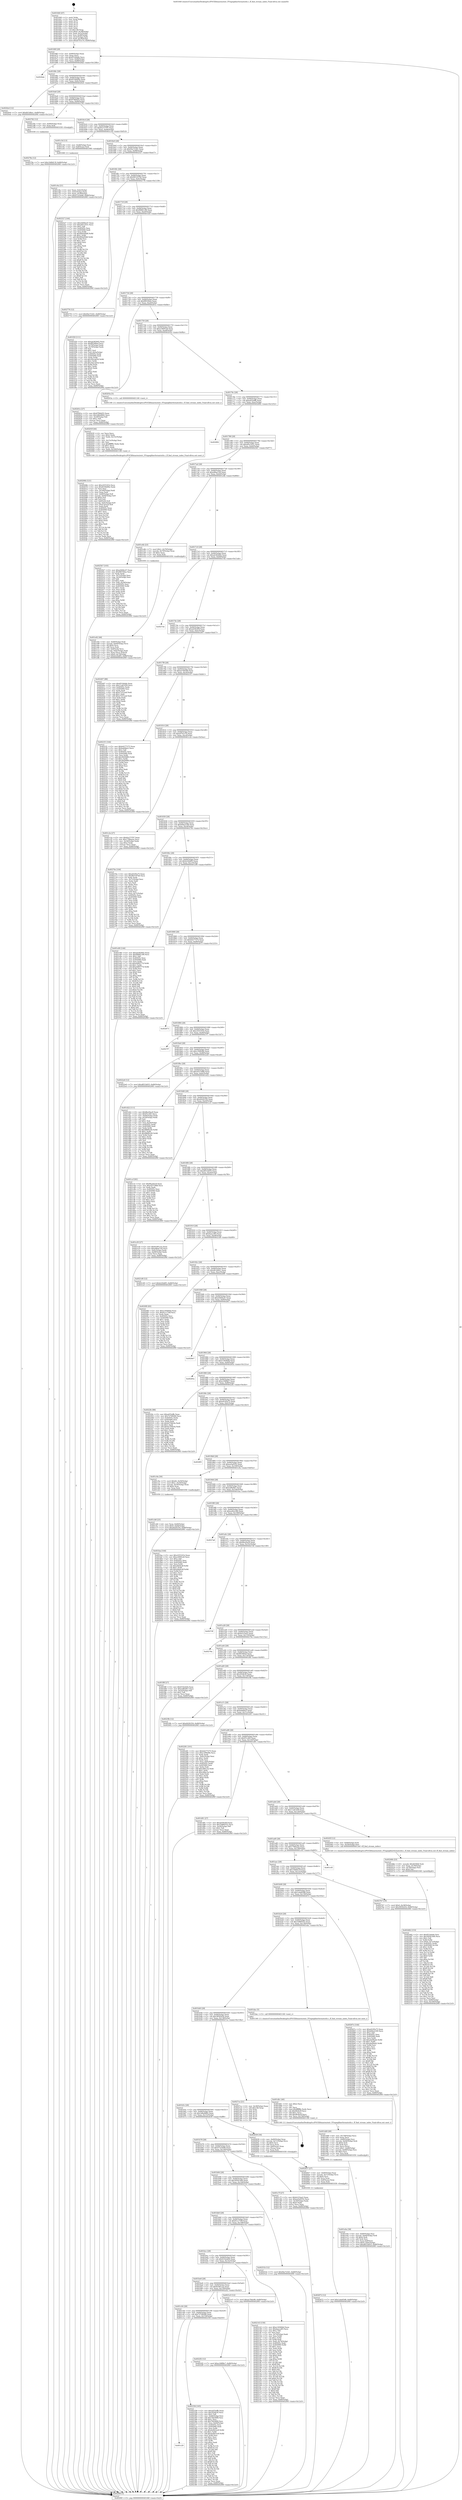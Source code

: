 digraph "0x401640" {
  label = "0x401640 (/mnt/c/Users/mathe/Desktop/tcc/POCII/binaries/extr_FFmpeglibavformatutils.c_ff_find_stream_index_Final-ollvm.out::main(0))"
  labelloc = "t"
  node[shape=record]

  Entry [label="",width=0.3,height=0.3,shape=circle,fillcolor=black,style=filled]
  "0x40166f" [label="{
     0x40166f [29]\l
     | [instrs]\l
     &nbsp;&nbsp;0x40166f \<+3\>: mov -0x80(%rbp),%eax\l
     &nbsp;&nbsp;0x401672 \<+2\>: mov %eax,%ecx\l
     &nbsp;&nbsp;0x401674 \<+6\>: sub $0x851bfabb,%ecx\l
     &nbsp;&nbsp;0x40167a \<+6\>: mov %eax,-0x84(%rbp)\l
     &nbsp;&nbsp;0x401680 \<+6\>: mov %ecx,-0x88(%rbp)\l
     &nbsp;&nbsp;0x401686 \<+6\>: je 00000000004028ab \<main+0x126b\>\l
  }"]
  "0x4028ab" [label="{
     0x4028ab\l
  }", style=dashed]
  "0x40168c" [label="{
     0x40168c [28]\l
     | [instrs]\l
     &nbsp;&nbsp;0x40168c \<+5\>: jmp 0000000000401691 \<main+0x51\>\l
     &nbsp;&nbsp;0x401691 \<+6\>: mov -0x84(%rbp),%eax\l
     &nbsp;&nbsp;0x401697 \<+5\>: sub $0x8536d09e,%eax\l
     &nbsp;&nbsp;0x40169c \<+6\>: mov %eax,-0x8c(%rbp)\l
     &nbsp;&nbsp;0x4016a2 \<+6\>: je 00000000004020e4 \<main+0xaa4\>\l
  }"]
  Exit [label="",width=0.3,height=0.3,shape=circle,fillcolor=black,style=filled,peripheries=2]
  "0x4020e4" [label="{
     0x4020e4 [12]\l
     | [instrs]\l
     &nbsp;&nbsp;0x4020e4 \<+7\>: movl $0xdfc5d6a1,-0x80(%rbp)\l
     &nbsp;&nbsp;0x4020eb \<+5\>: jmp 000000000040290f \<main+0x12cf\>\l
  }"]
  "0x4016a8" [label="{
     0x4016a8 [28]\l
     | [instrs]\l
     &nbsp;&nbsp;0x4016a8 \<+5\>: jmp 00000000004016ad \<main+0x6d\>\l
     &nbsp;&nbsp;0x4016ad \<+6\>: mov -0x84(%rbp),%eax\l
     &nbsp;&nbsp;0x4016b3 \<+5\>: sub $0x87fb6d55,%eax\l
     &nbsp;&nbsp;0x4016b8 \<+6\>: mov %eax,-0x90(%rbp)\l
     &nbsp;&nbsp;0x4016be \<+6\>: je 0000000000402782 \<main+0x1142\>\l
  }"]
  "0x40278e" [label="{
     0x40278e [12]\l
     | [instrs]\l
     &nbsp;&nbsp;0x40278e \<+7\>: movl $0x19d9d13f,-0x80(%rbp)\l
     &nbsp;&nbsp;0x402795 \<+5\>: jmp 000000000040290f \<main+0x12cf\>\l
  }"]
  "0x402782" [label="{
     0x402782 [12]\l
     | [instrs]\l
     &nbsp;&nbsp;0x402782 \<+4\>: mov -0x60(%rbp),%rax\l
     &nbsp;&nbsp;0x402786 \<+3\>: mov %rax,%rdi\l
     &nbsp;&nbsp;0x402789 \<+5\>: call 0000000000401030 \<free@plt\>\l
     | [calls]\l
     &nbsp;&nbsp;0x401030 \{1\} (unknown)\l
  }"]
  "0x4016c4" [label="{
     0x4016c4 [28]\l
     | [instrs]\l
     &nbsp;&nbsp;0x4016c4 \<+5\>: jmp 00000000004016c9 \<main+0x89\>\l
     &nbsp;&nbsp;0x4016c9 \<+6\>: mov -0x84(%rbp),%eax\l
     &nbsp;&nbsp;0x4016cf \<+5\>: sub $0x8ca73797,%eax\l
     &nbsp;&nbsp;0x4016d4 \<+6\>: mov %eax,-0x94(%rbp)\l
     &nbsp;&nbsp;0x4016da \<+6\>: je 0000000000401c5d \<main+0x61d\>\l
  }"]
  "0x402672" [label="{
     0x402672 [12]\l
     | [instrs]\l
     &nbsp;&nbsp;0x402672 \<+7\>: movl $0x1ada93d6,-0x80(%rbp)\l
     &nbsp;&nbsp;0x402679 \<+5\>: jmp 000000000040290f \<main+0x12cf\>\l
  }"]
  "0x401c5d" [label="{
     0x401c5d [13]\l
     | [instrs]\l
     &nbsp;&nbsp;0x401c5d \<+4\>: mov -0x48(%rbp),%rax\l
     &nbsp;&nbsp;0x401c61 \<+4\>: mov 0x8(%rax),%rdi\l
     &nbsp;&nbsp;0x401c65 \<+5\>: call 0000000000401060 \<atoi@plt\>\l
     | [calls]\l
     &nbsp;&nbsp;0x401060 \{1\} (unknown)\l
  }"]
  "0x4016e0" [label="{
     0x4016e0 [28]\l
     | [instrs]\l
     &nbsp;&nbsp;0x4016e0 \<+5\>: jmp 00000000004016e5 \<main+0xa5\>\l
     &nbsp;&nbsp;0x4016e5 \<+6\>: mov -0x84(%rbp),%eax\l
     &nbsp;&nbsp;0x4016eb \<+5\>: sub $0x94a723d1,%eax\l
     &nbsp;&nbsp;0x4016f0 \<+6\>: mov %eax,-0x98(%rbp)\l
     &nbsp;&nbsp;0x4016f6 \<+6\>: je 0000000000402527 \<main+0xee7\>\l
  }"]
  "0x402657" [label="{
     0x402657 [27]\l
     | [instrs]\l
     &nbsp;&nbsp;0x402657 \<+4\>: mov -0x60(%rbp),%rax\l
     &nbsp;&nbsp;0x40265b \<+4\>: movslq -0x7c(%rbp),%rcx\l
     &nbsp;&nbsp;0x40265f \<+4\>: shl $0x4,%rcx\l
     &nbsp;&nbsp;0x402663 \<+3\>: add %rcx,%rax\l
     &nbsp;&nbsp;0x402666 \<+4\>: mov 0x8(%rax),%rax\l
     &nbsp;&nbsp;0x40266a \<+3\>: mov %rax,%rdi\l
     &nbsp;&nbsp;0x40266d \<+5\>: call 0000000000401030 \<free@plt\>\l
     | [calls]\l
     &nbsp;&nbsp;0x401030 \{1\} (unknown)\l
  }"]
  "0x402527" [label="{
     0x402527 [144]\l
     | [instrs]\l
     &nbsp;&nbsp;0x402527 \<+5\>: mov $0xe0494c47,%eax\l
     &nbsp;&nbsp;0x40252c \<+5\>: mov $0xa95c3551,%ecx\l
     &nbsp;&nbsp;0x402531 \<+2\>: mov $0x1,%dl\l
     &nbsp;&nbsp;0x402533 \<+7\>: mov 0x40505c,%esi\l
     &nbsp;&nbsp;0x40253a \<+7\>: mov 0x405060,%edi\l
     &nbsp;&nbsp;0x402541 \<+3\>: mov %esi,%r8d\l
     &nbsp;&nbsp;0x402544 \<+7\>: sub $0x900a00d6,%r8d\l
     &nbsp;&nbsp;0x40254b \<+4\>: sub $0x1,%r8d\l
     &nbsp;&nbsp;0x40254f \<+7\>: add $0x900a00d6,%r8d\l
     &nbsp;&nbsp;0x402556 \<+4\>: imul %r8d,%esi\l
     &nbsp;&nbsp;0x40255a \<+3\>: and $0x1,%esi\l
     &nbsp;&nbsp;0x40255d \<+3\>: cmp $0x0,%esi\l
     &nbsp;&nbsp;0x402560 \<+4\>: sete %r9b\l
     &nbsp;&nbsp;0x402564 \<+3\>: cmp $0xa,%edi\l
     &nbsp;&nbsp;0x402567 \<+4\>: setl %r10b\l
     &nbsp;&nbsp;0x40256b \<+3\>: mov %r9b,%r11b\l
     &nbsp;&nbsp;0x40256e \<+4\>: xor $0xff,%r11b\l
     &nbsp;&nbsp;0x402572 \<+3\>: mov %r10b,%bl\l
     &nbsp;&nbsp;0x402575 \<+3\>: xor $0xff,%bl\l
     &nbsp;&nbsp;0x402578 \<+3\>: xor $0x1,%dl\l
     &nbsp;&nbsp;0x40257b \<+3\>: mov %r11b,%r14b\l
     &nbsp;&nbsp;0x40257e \<+4\>: and $0xff,%r14b\l
     &nbsp;&nbsp;0x402582 \<+3\>: and %dl,%r9b\l
     &nbsp;&nbsp;0x402585 \<+3\>: mov %bl,%r15b\l
     &nbsp;&nbsp;0x402588 \<+4\>: and $0xff,%r15b\l
     &nbsp;&nbsp;0x40258c \<+3\>: and %dl,%r10b\l
     &nbsp;&nbsp;0x40258f \<+3\>: or %r9b,%r14b\l
     &nbsp;&nbsp;0x402592 \<+3\>: or %r10b,%r15b\l
     &nbsp;&nbsp;0x402595 \<+3\>: xor %r15b,%r14b\l
     &nbsp;&nbsp;0x402598 \<+3\>: or %bl,%r11b\l
     &nbsp;&nbsp;0x40259b \<+4\>: xor $0xff,%r11b\l
     &nbsp;&nbsp;0x40259f \<+3\>: or $0x1,%dl\l
     &nbsp;&nbsp;0x4025a2 \<+3\>: and %dl,%r11b\l
     &nbsp;&nbsp;0x4025a5 \<+3\>: or %r11b,%r14b\l
     &nbsp;&nbsp;0x4025a8 \<+4\>: test $0x1,%r14b\l
     &nbsp;&nbsp;0x4025ac \<+3\>: cmovne %ecx,%eax\l
     &nbsp;&nbsp;0x4025af \<+3\>: mov %eax,-0x80(%rbp)\l
     &nbsp;&nbsp;0x4025b2 \<+5\>: jmp 000000000040290f \<main+0x12cf\>\l
  }"]
  "0x4016fc" [label="{
     0x4016fc [28]\l
     | [instrs]\l
     &nbsp;&nbsp;0x4016fc \<+5\>: jmp 0000000000401701 \<main+0xc1\>\l
     &nbsp;&nbsp;0x401701 \<+6\>: mov -0x84(%rbp),%eax\l
     &nbsp;&nbsp;0x401707 \<+5\>: sub $0x963187b0,%eax\l
     &nbsp;&nbsp;0x40170c \<+6\>: mov %eax,-0x9c(%rbp)\l
     &nbsp;&nbsp;0x401712 \<+6\>: je 0000000000402776 \<main+0x1136\>\l
  }"]
  "0x402482" [label="{
     0x402482 [153]\l
     | [instrs]\l
     &nbsp;&nbsp;0x402482 \<+5\>: mov $0x851bfabb,%esi\l
     &nbsp;&nbsp;0x402487 \<+5\>: mov $0x58581446,%ecx\l
     &nbsp;&nbsp;0x40248c \<+2\>: mov $0x1,%dl\l
     &nbsp;&nbsp;0x40248e \<+3\>: xor %r8d,%r8d\l
     &nbsp;&nbsp;0x402491 \<+7\>: movl $0x0,-0x7c(%rbp)\l
     &nbsp;&nbsp;0x402498 \<+8\>: mov 0x40505c,%r9d\l
     &nbsp;&nbsp;0x4024a0 \<+8\>: mov 0x405060,%r10d\l
     &nbsp;&nbsp;0x4024a8 \<+4\>: sub $0x1,%r8d\l
     &nbsp;&nbsp;0x4024ac \<+3\>: mov %r9d,%r11d\l
     &nbsp;&nbsp;0x4024af \<+3\>: add %r8d,%r11d\l
     &nbsp;&nbsp;0x4024b2 \<+4\>: imul %r11d,%r9d\l
     &nbsp;&nbsp;0x4024b6 \<+4\>: and $0x1,%r9d\l
     &nbsp;&nbsp;0x4024ba \<+4\>: cmp $0x0,%r9d\l
     &nbsp;&nbsp;0x4024be \<+3\>: sete %bl\l
     &nbsp;&nbsp;0x4024c1 \<+4\>: cmp $0xa,%r10d\l
     &nbsp;&nbsp;0x4024c5 \<+4\>: setl %r14b\l
     &nbsp;&nbsp;0x4024c9 \<+3\>: mov %bl,%r15b\l
     &nbsp;&nbsp;0x4024cc \<+4\>: xor $0xff,%r15b\l
     &nbsp;&nbsp;0x4024d0 \<+3\>: mov %r14b,%r12b\l
     &nbsp;&nbsp;0x4024d3 \<+4\>: xor $0xff,%r12b\l
     &nbsp;&nbsp;0x4024d7 \<+3\>: xor $0x1,%dl\l
     &nbsp;&nbsp;0x4024da \<+3\>: mov %r15b,%r13b\l
     &nbsp;&nbsp;0x4024dd \<+4\>: and $0xff,%r13b\l
     &nbsp;&nbsp;0x4024e1 \<+2\>: and %dl,%bl\l
     &nbsp;&nbsp;0x4024e3 \<+3\>: mov %r12b,%dil\l
     &nbsp;&nbsp;0x4024e6 \<+4\>: and $0xff,%dil\l
     &nbsp;&nbsp;0x4024ea \<+3\>: and %dl,%r14b\l
     &nbsp;&nbsp;0x4024ed \<+3\>: or %bl,%r13b\l
     &nbsp;&nbsp;0x4024f0 \<+3\>: or %r14b,%dil\l
     &nbsp;&nbsp;0x4024f3 \<+3\>: xor %dil,%r13b\l
     &nbsp;&nbsp;0x4024f6 \<+3\>: or %r12b,%r15b\l
     &nbsp;&nbsp;0x4024f9 \<+4\>: xor $0xff,%r15b\l
     &nbsp;&nbsp;0x4024fd \<+3\>: or $0x1,%dl\l
     &nbsp;&nbsp;0x402500 \<+3\>: and %dl,%r15b\l
     &nbsp;&nbsp;0x402503 \<+3\>: or %r15b,%r13b\l
     &nbsp;&nbsp;0x402506 \<+4\>: test $0x1,%r13b\l
     &nbsp;&nbsp;0x40250a \<+3\>: cmovne %ecx,%esi\l
     &nbsp;&nbsp;0x40250d \<+3\>: mov %esi,-0x80(%rbp)\l
     &nbsp;&nbsp;0x402510 \<+6\>: mov %eax,-0x164(%rbp)\l
     &nbsp;&nbsp;0x402516 \<+5\>: jmp 000000000040290f \<main+0x12cf\>\l
  }"]
  "0x402776" [label="{
     0x402776 [12]\l
     | [instrs]\l
     &nbsp;&nbsp;0x402776 \<+7\>: movl $0x94a723d1,-0x80(%rbp)\l
     &nbsp;&nbsp;0x40277d \<+5\>: jmp 000000000040290f \<main+0x12cf\>\l
  }"]
  "0x401718" [label="{
     0x401718 [28]\l
     | [instrs]\l
     &nbsp;&nbsp;0x401718 \<+5\>: jmp 000000000040171d \<main+0xdd\>\l
     &nbsp;&nbsp;0x40171d \<+6\>: mov -0x84(%rbp),%eax\l
     &nbsp;&nbsp;0x401723 \<+5\>: sub $0x96881c99,%eax\l
     &nbsp;&nbsp;0x401728 \<+6\>: mov %eax,-0xa0(%rbp)\l
     &nbsp;&nbsp;0x40172e \<+6\>: je 0000000000401f20 \<main+0x8e0\>\l
  }"]
  "0x40246b" [label="{
     0x40246b [23]\l
     | [instrs]\l
     &nbsp;&nbsp;0x40246b \<+10\>: movabs $0x4030b6,%rdi\l
     &nbsp;&nbsp;0x402475 \<+3\>: mov %eax,-0x78(%rbp)\l
     &nbsp;&nbsp;0x402478 \<+3\>: mov -0x78(%rbp),%esi\l
     &nbsp;&nbsp;0x40247b \<+2\>: mov $0x0,%al\l
     &nbsp;&nbsp;0x40247d \<+5\>: call 0000000000401040 \<printf@plt\>\l
     | [calls]\l
     &nbsp;&nbsp;0x401040 \{1\} (unknown)\l
  }"]
  "0x401f20" [label="{
     0x401f20 [111]\l
     | [instrs]\l
     &nbsp;&nbsp;0x401f20 \<+5\>: mov $0xab362b62,%eax\l
     &nbsp;&nbsp;0x401f25 \<+5\>: mov $0xff2566ed,%ecx\l
     &nbsp;&nbsp;0x401f2a \<+3\>: mov -0x74(%rbp),%edx\l
     &nbsp;&nbsp;0x401f2d \<+3\>: cmp -0x70(%rbp),%edx\l
     &nbsp;&nbsp;0x401f30 \<+4\>: setl %sil\l
     &nbsp;&nbsp;0x401f34 \<+4\>: and $0x1,%sil\l
     &nbsp;&nbsp;0x401f38 \<+4\>: mov %sil,-0x2a(%rbp)\l
     &nbsp;&nbsp;0x401f3c \<+7\>: mov 0x40505c,%edx\l
     &nbsp;&nbsp;0x401f43 \<+7\>: mov 0x405060,%edi\l
     &nbsp;&nbsp;0x401f4a \<+3\>: mov %edx,%r8d\l
     &nbsp;&nbsp;0x401f4d \<+7\>: sub $0x342ca634,%r8d\l
     &nbsp;&nbsp;0x401f54 \<+4\>: sub $0x1,%r8d\l
     &nbsp;&nbsp;0x401f58 \<+7\>: add $0x342ca634,%r8d\l
     &nbsp;&nbsp;0x401f5f \<+4\>: imul %r8d,%edx\l
     &nbsp;&nbsp;0x401f63 \<+3\>: and $0x1,%edx\l
     &nbsp;&nbsp;0x401f66 \<+3\>: cmp $0x0,%edx\l
     &nbsp;&nbsp;0x401f69 \<+4\>: sete %sil\l
     &nbsp;&nbsp;0x401f6d \<+3\>: cmp $0xa,%edi\l
     &nbsp;&nbsp;0x401f70 \<+4\>: setl %r9b\l
     &nbsp;&nbsp;0x401f74 \<+3\>: mov %sil,%r10b\l
     &nbsp;&nbsp;0x401f77 \<+3\>: and %r9b,%r10b\l
     &nbsp;&nbsp;0x401f7a \<+3\>: xor %r9b,%sil\l
     &nbsp;&nbsp;0x401f7d \<+3\>: or %sil,%r10b\l
     &nbsp;&nbsp;0x401f80 \<+4\>: test $0x1,%r10b\l
     &nbsp;&nbsp;0x401f84 \<+3\>: cmovne %ecx,%eax\l
     &nbsp;&nbsp;0x401f87 \<+3\>: mov %eax,-0x80(%rbp)\l
     &nbsp;&nbsp;0x401f8a \<+5\>: jmp 000000000040290f \<main+0x12cf\>\l
  }"]
  "0x401734" [label="{
     0x401734 [28]\l
     | [instrs]\l
     &nbsp;&nbsp;0x401734 \<+5\>: jmp 0000000000401739 \<main+0xf9\>\l
     &nbsp;&nbsp;0x401739 \<+6\>: mov -0x84(%rbp),%eax\l
     &nbsp;&nbsp;0x40173f \<+5\>: sub $0x9f0356ee,%eax\l
     &nbsp;&nbsp;0x401744 \<+6\>: mov %eax,-0xa4(%rbp)\l
     &nbsp;&nbsp;0x40174a \<+6\>: je 000000000040261e \<main+0xfde\>\l
  }"]
  "0x401c20" [label="{
     0x401c20\l
  }", style=dashed]
  "0x40261e" [label="{
     0x40261e [27]\l
     | [instrs]\l
     &nbsp;&nbsp;0x40261e \<+5\>: mov $0x87fb6d55,%eax\l
     &nbsp;&nbsp;0x402623 \<+5\>: mov $0x3d6e8682,%ecx\l
     &nbsp;&nbsp;0x402628 \<+3\>: mov -0x29(%rbp),%dl\l
     &nbsp;&nbsp;0x40262b \<+3\>: test $0x1,%dl\l
     &nbsp;&nbsp;0x40262e \<+3\>: cmovne %ecx,%eax\l
     &nbsp;&nbsp;0x402631 \<+3\>: mov %eax,-0x80(%rbp)\l
     &nbsp;&nbsp;0x402634 \<+5\>: jmp 000000000040290f \<main+0x12cf\>\l
  }"]
  "0x401750" [label="{
     0x401750 [28]\l
     | [instrs]\l
     &nbsp;&nbsp;0x401750 \<+5\>: jmp 0000000000401755 \<main+0x115\>\l
     &nbsp;&nbsp;0x401755 \<+6\>: mov -0x84(%rbp),%eax\l
     &nbsp;&nbsp;0x40175b \<+5\>: sub $0xa18091e6,%eax\l
     &nbsp;&nbsp;0x401760 \<+6\>: mov %eax,-0xa8(%rbp)\l
     &nbsp;&nbsp;0x401766 \<+6\>: je 000000000040203a \<main+0x9fa\>\l
  }"]
  "0x402356" [label="{
     0x402356 [165]\l
     | [instrs]\l
     &nbsp;&nbsp;0x402356 \<+5\>: mov $0xa455effb,%eax\l
     &nbsp;&nbsp;0x40235b \<+5\>: mov $0x2f24b30,%ecx\l
     &nbsp;&nbsp;0x402360 \<+2\>: mov $0x1,%dl\l
     &nbsp;&nbsp;0x402362 \<+3\>: mov -0x64(%rbp),%esi\l
     &nbsp;&nbsp;0x402365 \<+6\>: add $0x7fd246fd,%esi\l
     &nbsp;&nbsp;0x40236b \<+3\>: add $0x1,%esi\l
     &nbsp;&nbsp;0x40236e \<+6\>: sub $0x7fd246fd,%esi\l
     &nbsp;&nbsp;0x402374 \<+3\>: mov %esi,-0x64(%rbp)\l
     &nbsp;&nbsp;0x402377 \<+7\>: mov 0x40505c,%esi\l
     &nbsp;&nbsp;0x40237e \<+7\>: mov 0x405060,%edi\l
     &nbsp;&nbsp;0x402385 \<+3\>: mov %esi,%r8d\l
     &nbsp;&nbsp;0x402388 \<+7\>: sub $0x4e9b3ce9,%r8d\l
     &nbsp;&nbsp;0x40238f \<+4\>: sub $0x1,%r8d\l
     &nbsp;&nbsp;0x402393 \<+7\>: add $0x4e9b3ce9,%r8d\l
     &nbsp;&nbsp;0x40239a \<+4\>: imul %r8d,%esi\l
     &nbsp;&nbsp;0x40239e \<+3\>: and $0x1,%esi\l
     &nbsp;&nbsp;0x4023a1 \<+3\>: cmp $0x0,%esi\l
     &nbsp;&nbsp;0x4023a4 \<+4\>: sete %r9b\l
     &nbsp;&nbsp;0x4023a8 \<+3\>: cmp $0xa,%edi\l
     &nbsp;&nbsp;0x4023ab \<+4\>: setl %r10b\l
     &nbsp;&nbsp;0x4023af \<+3\>: mov %r9b,%r11b\l
     &nbsp;&nbsp;0x4023b2 \<+4\>: xor $0xff,%r11b\l
     &nbsp;&nbsp;0x4023b6 \<+3\>: mov %r10b,%bl\l
     &nbsp;&nbsp;0x4023b9 \<+3\>: xor $0xff,%bl\l
     &nbsp;&nbsp;0x4023bc \<+3\>: xor $0x1,%dl\l
     &nbsp;&nbsp;0x4023bf \<+3\>: mov %r11b,%r14b\l
     &nbsp;&nbsp;0x4023c2 \<+4\>: and $0xff,%r14b\l
     &nbsp;&nbsp;0x4023c6 \<+3\>: and %dl,%r9b\l
     &nbsp;&nbsp;0x4023c9 \<+3\>: mov %bl,%r15b\l
     &nbsp;&nbsp;0x4023cc \<+4\>: and $0xff,%r15b\l
     &nbsp;&nbsp;0x4023d0 \<+3\>: and %dl,%r10b\l
     &nbsp;&nbsp;0x4023d3 \<+3\>: or %r9b,%r14b\l
     &nbsp;&nbsp;0x4023d6 \<+3\>: or %r10b,%r15b\l
     &nbsp;&nbsp;0x4023d9 \<+3\>: xor %r15b,%r14b\l
     &nbsp;&nbsp;0x4023dc \<+3\>: or %bl,%r11b\l
     &nbsp;&nbsp;0x4023df \<+4\>: xor $0xff,%r11b\l
     &nbsp;&nbsp;0x4023e3 \<+3\>: or $0x1,%dl\l
     &nbsp;&nbsp;0x4023e6 \<+3\>: and %dl,%r11b\l
     &nbsp;&nbsp;0x4023e9 \<+3\>: or %r11b,%r14b\l
     &nbsp;&nbsp;0x4023ec \<+4\>: test $0x1,%r14b\l
     &nbsp;&nbsp;0x4023f0 \<+3\>: cmovne %ecx,%eax\l
     &nbsp;&nbsp;0x4023f3 \<+3\>: mov %eax,-0x80(%rbp)\l
     &nbsp;&nbsp;0x4023f6 \<+5\>: jmp 000000000040290f \<main+0x12cf\>\l
  }"]
  "0x40203a" [label="{
     0x40203a [5]\l
     | [instrs]\l
     &nbsp;&nbsp;0x40203a \<+5\>: call 0000000000401160 \<next_i\>\l
     | [calls]\l
     &nbsp;&nbsp;0x401160 \{1\} (/mnt/c/Users/mathe/Desktop/tcc/POCII/binaries/extr_FFmpeglibavformatutils.c_ff_find_stream_index_Final-ollvm.out::next_i)\l
  }"]
  "0x40176c" [label="{
     0x40176c [28]\l
     | [instrs]\l
     &nbsp;&nbsp;0x40176c \<+5\>: jmp 0000000000401771 \<main+0x131\>\l
     &nbsp;&nbsp;0x401771 \<+6\>: mov -0x84(%rbp),%eax\l
     &nbsp;&nbsp;0x401777 \<+5\>: sub $0xa455effb,%eax\l
     &nbsp;&nbsp;0x40177c \<+6\>: mov %eax,-0xac(%rbp)\l
     &nbsp;&nbsp;0x401782 \<+6\>: je 0000000000402892 \<main+0x1252\>\l
  }"]
  "0x401c04" [label="{
     0x401c04 [28]\l
     | [instrs]\l
     &nbsp;&nbsp;0x401c04 \<+5\>: jmp 0000000000401c09 \<main+0x5c9\>\l
     &nbsp;&nbsp;0x401c09 \<+6\>: mov -0x84(%rbp),%eax\l
     &nbsp;&nbsp;0x401c0f \<+5\>: sub $0x72708268,%eax\l
     &nbsp;&nbsp;0x401c14 \<+6\>: mov %eax,-0x154(%rbp)\l
     &nbsp;&nbsp;0x401c1a \<+6\>: je 0000000000402356 \<main+0xd16\>\l
  }"]
  "0x402892" [label="{
     0x402892\l
  }", style=dashed]
  "0x401788" [label="{
     0x401788 [28]\l
     | [instrs]\l
     &nbsp;&nbsp;0x401788 \<+5\>: jmp 000000000040178d \<main+0x14d\>\l
     &nbsp;&nbsp;0x40178d \<+6\>: mov -0x84(%rbp),%eax\l
     &nbsp;&nbsp;0x401793 \<+5\>: sub $0xa95c3551,%eax\l
     &nbsp;&nbsp;0x401798 \<+6\>: mov %eax,-0xb0(%rbp)\l
     &nbsp;&nbsp;0x40179e \<+6\>: je 00000000004025b7 \<main+0xf77\>\l
  }"]
  "0x4022f2" [label="{
     0x4022f2 [12]\l
     | [instrs]\l
     &nbsp;&nbsp;0x4022f2 \<+7\>: movl $0xe168f8e7,-0x80(%rbp)\l
     &nbsp;&nbsp;0x4022f9 \<+5\>: jmp 000000000040290f \<main+0x12cf\>\l
  }"]
  "0x4025b7" [label="{
     0x4025b7 [103]\l
     | [instrs]\l
     &nbsp;&nbsp;0x4025b7 \<+5\>: mov $0xe0494c47,%eax\l
     &nbsp;&nbsp;0x4025bc \<+5\>: mov $0x9f0356ee,%ecx\l
     &nbsp;&nbsp;0x4025c1 \<+2\>: xor %edx,%edx\l
     &nbsp;&nbsp;0x4025c3 \<+3\>: mov -0x7c(%rbp),%esi\l
     &nbsp;&nbsp;0x4025c6 \<+3\>: cmp -0x54(%rbp),%esi\l
     &nbsp;&nbsp;0x4025c9 \<+4\>: setl %dil\l
     &nbsp;&nbsp;0x4025cd \<+4\>: and $0x1,%dil\l
     &nbsp;&nbsp;0x4025d1 \<+4\>: mov %dil,-0x29(%rbp)\l
     &nbsp;&nbsp;0x4025d5 \<+7\>: mov 0x40505c,%esi\l
     &nbsp;&nbsp;0x4025dc \<+8\>: mov 0x405060,%r8d\l
     &nbsp;&nbsp;0x4025e4 \<+3\>: sub $0x1,%edx\l
     &nbsp;&nbsp;0x4025e7 \<+3\>: mov %esi,%r9d\l
     &nbsp;&nbsp;0x4025ea \<+3\>: add %edx,%r9d\l
     &nbsp;&nbsp;0x4025ed \<+4\>: imul %r9d,%esi\l
     &nbsp;&nbsp;0x4025f1 \<+3\>: and $0x1,%esi\l
     &nbsp;&nbsp;0x4025f4 \<+3\>: cmp $0x0,%esi\l
     &nbsp;&nbsp;0x4025f7 \<+4\>: sete %dil\l
     &nbsp;&nbsp;0x4025fb \<+4\>: cmp $0xa,%r8d\l
     &nbsp;&nbsp;0x4025ff \<+4\>: setl %r10b\l
     &nbsp;&nbsp;0x402603 \<+3\>: mov %dil,%r11b\l
     &nbsp;&nbsp;0x402606 \<+3\>: and %r10b,%r11b\l
     &nbsp;&nbsp;0x402609 \<+3\>: xor %r10b,%dil\l
     &nbsp;&nbsp;0x40260c \<+3\>: or %dil,%r11b\l
     &nbsp;&nbsp;0x40260f \<+4\>: test $0x1,%r11b\l
     &nbsp;&nbsp;0x402613 \<+3\>: cmovne %ecx,%eax\l
     &nbsp;&nbsp;0x402616 \<+3\>: mov %eax,-0x80(%rbp)\l
     &nbsp;&nbsp;0x402619 \<+5\>: jmp 000000000040290f \<main+0x12cf\>\l
  }"]
  "0x4017a4" [label="{
     0x4017a4 [28]\l
     | [instrs]\l
     &nbsp;&nbsp;0x4017a4 \<+5\>: jmp 00000000004017a9 \<main+0x169\>\l
     &nbsp;&nbsp;0x4017a9 \<+6\>: mov -0x84(%rbp),%eax\l
     &nbsp;&nbsp;0x4017af \<+5\>: sub $0xa96ae7e9,%eax\l
     &nbsp;&nbsp;0x4017b4 \<+6\>: mov %eax,-0xb4(%rbp)\l
     &nbsp;&nbsp;0x4017ba \<+6\>: je 0000000000401e4b \<main+0x80b\>\l
  }"]
  "0x401be8" [label="{
     0x401be8 [28]\l
     | [instrs]\l
     &nbsp;&nbsp;0x401be8 \<+5\>: jmp 0000000000401bed \<main+0x5ad\>\l
     &nbsp;&nbsp;0x401bed \<+6\>: mov -0x84(%rbp),%eax\l
     &nbsp;&nbsp;0x401bf3 \<+5\>: sub $0x6c081cea,%eax\l
     &nbsp;&nbsp;0x401bf8 \<+6\>: mov %eax,-0x150(%rbp)\l
     &nbsp;&nbsp;0x401bfe \<+6\>: je 00000000004022f2 \<main+0xcb2\>\l
  }"]
  "0x401e4b" [label="{
     0x401e4b [23]\l
     | [instrs]\l
     &nbsp;&nbsp;0x401e4b \<+7\>: movl $0x1,-0x70(%rbp)\l
     &nbsp;&nbsp;0x401e52 \<+4\>: movslq -0x70(%rbp),%rax\l
     &nbsp;&nbsp;0x401e56 \<+4\>: shl $0x2,%rax\l
     &nbsp;&nbsp;0x401e5a \<+3\>: mov %rax,%rdi\l
     &nbsp;&nbsp;0x401e5d \<+5\>: call 0000000000401050 \<malloc@plt\>\l
     | [calls]\l
     &nbsp;&nbsp;0x401050 \{1\} (unknown)\l
  }"]
  "0x4017c0" [label="{
     0x4017c0 [28]\l
     | [instrs]\l
     &nbsp;&nbsp;0x4017c0 \<+5\>: jmp 00000000004017c5 \<main+0x185\>\l
     &nbsp;&nbsp;0x4017c5 \<+6\>: mov -0x84(%rbp),%eax\l
     &nbsp;&nbsp;0x4017cb \<+5\>: sub $0xab362b62,%eax\l
     &nbsp;&nbsp;0x4017d0 \<+6\>: mov %eax,-0xb8(%rbp)\l
     &nbsp;&nbsp;0x4017d6 \<+6\>: je 00000000004027eb \<main+0x11ab\>\l
  }"]
  "0x4021e5" [label="{
     0x4021e5 [12]\l
     | [instrs]\l
     &nbsp;&nbsp;0x4021e5 \<+7\>: movl $0xae76dc89,-0x80(%rbp)\l
     &nbsp;&nbsp;0x4021ec \<+5\>: jmp 000000000040290f \<main+0x12cf\>\l
  }"]
  "0x4027eb" [label="{
     0x4027eb\l
  }", style=dashed]
  "0x4017dc" [label="{
     0x4017dc [28]\l
     | [instrs]\l
     &nbsp;&nbsp;0x4017dc \<+5\>: jmp 00000000004017e1 \<main+0x1a1\>\l
     &nbsp;&nbsp;0x4017e1 \<+6\>: mov -0x84(%rbp),%eax\l
     &nbsp;&nbsp;0x4017e7 \<+5\>: sub $0xab59c85f,%eax\l
     &nbsp;&nbsp;0x4017ec \<+6\>: mov %eax,-0xbc(%rbp)\l
     &nbsp;&nbsp;0x4017f2 \<+6\>: je 0000000000402407 \<main+0xdc7\>\l
  }"]
  "0x401bcc" [label="{
     0x401bcc [28]\l
     | [instrs]\l
     &nbsp;&nbsp;0x401bcc \<+5\>: jmp 0000000000401bd1 \<main+0x591\>\l
     &nbsp;&nbsp;0x401bd1 \<+6\>: mov -0x84(%rbp),%eax\l
     &nbsp;&nbsp;0x401bd7 \<+5\>: sub $0x61f2eb04,%eax\l
     &nbsp;&nbsp;0x401bdc \<+6\>: mov %eax,-0x14c(%rbp)\l
     &nbsp;&nbsp;0x401be2 \<+6\>: je 00000000004021e5 \<main+0xba5\>\l
  }"]
  "0x402407" [label="{
     0x402407 [88]\l
     | [instrs]\l
     &nbsp;&nbsp;0x402407 \<+5\>: mov $0x851bfabb,%eax\l
     &nbsp;&nbsp;0x40240c \<+5\>: mov $0x11a61459,%ecx\l
     &nbsp;&nbsp;0x402411 \<+7\>: mov 0x40505c,%edx\l
     &nbsp;&nbsp;0x402418 \<+7\>: mov 0x405060,%esi\l
     &nbsp;&nbsp;0x40241f \<+2\>: mov %edx,%edi\l
     &nbsp;&nbsp;0x402421 \<+6\>: sub $0xa7321ead,%edi\l
     &nbsp;&nbsp;0x402427 \<+3\>: sub $0x1,%edi\l
     &nbsp;&nbsp;0x40242a \<+6\>: add $0xa7321ead,%edi\l
     &nbsp;&nbsp;0x402430 \<+3\>: imul %edi,%edx\l
     &nbsp;&nbsp;0x402433 \<+3\>: and $0x1,%edx\l
     &nbsp;&nbsp;0x402436 \<+3\>: cmp $0x0,%edx\l
     &nbsp;&nbsp;0x402439 \<+4\>: sete %r8b\l
     &nbsp;&nbsp;0x40243d \<+3\>: cmp $0xa,%esi\l
     &nbsp;&nbsp;0x402440 \<+4\>: setl %r9b\l
     &nbsp;&nbsp;0x402444 \<+3\>: mov %r8b,%r10b\l
     &nbsp;&nbsp;0x402447 \<+3\>: and %r9b,%r10b\l
     &nbsp;&nbsp;0x40244a \<+3\>: xor %r9b,%r8b\l
     &nbsp;&nbsp;0x40244d \<+3\>: or %r8b,%r10b\l
     &nbsp;&nbsp;0x402450 \<+4\>: test $0x1,%r10b\l
     &nbsp;&nbsp;0x402454 \<+3\>: cmovne %ecx,%eax\l
     &nbsp;&nbsp;0x402457 \<+3\>: mov %eax,-0x80(%rbp)\l
     &nbsp;&nbsp;0x40245a \<+5\>: jmp 000000000040290f \<main+0x12cf\>\l
  }"]
  "0x4017f8" [label="{
     0x4017f8 [28]\l
     | [instrs]\l
     &nbsp;&nbsp;0x4017f8 \<+5\>: jmp 00000000004017fd \<main+0x1bd\>\l
     &nbsp;&nbsp;0x4017fd \<+6\>: mov -0x84(%rbp),%eax\l
     &nbsp;&nbsp;0x401803 \<+5\>: sub $0xae76dc89,%eax\l
     &nbsp;&nbsp;0x401808 \<+6\>: mov %eax,-0xc0(%rbp)\l
     &nbsp;&nbsp;0x40180e \<+6\>: je 00000000004021f1 \<main+0xbb1\>\l
  }"]
  "0x402143" [label="{
     0x402143 [150]\l
     | [instrs]\l
     &nbsp;&nbsp;0x402143 \<+5\>: mov $0xe140464d,%eax\l
     &nbsp;&nbsp;0x402148 \<+5\>: mov $0xdaaccdf3,%ecx\l
     &nbsp;&nbsp;0x40214d \<+2\>: mov $0x1,%dl\l
     &nbsp;&nbsp;0x40214f \<+2\>: xor %esi,%esi\l
     &nbsp;&nbsp;0x402151 \<+3\>: mov -0x74(%rbp),%edi\l
     &nbsp;&nbsp;0x402154 \<+3\>: mov %esi,%r8d\l
     &nbsp;&nbsp;0x402157 \<+4\>: sub $0x1,%r8d\l
     &nbsp;&nbsp;0x40215b \<+3\>: sub %r8d,%edi\l
     &nbsp;&nbsp;0x40215e \<+3\>: mov %edi,-0x74(%rbp)\l
     &nbsp;&nbsp;0x402161 \<+7\>: mov 0x40505c,%edi\l
     &nbsp;&nbsp;0x402168 \<+8\>: mov 0x405060,%r8d\l
     &nbsp;&nbsp;0x402170 \<+3\>: sub $0x1,%esi\l
     &nbsp;&nbsp;0x402173 \<+3\>: mov %edi,%r9d\l
     &nbsp;&nbsp;0x402176 \<+3\>: add %esi,%r9d\l
     &nbsp;&nbsp;0x402179 \<+4\>: imul %r9d,%edi\l
     &nbsp;&nbsp;0x40217d \<+3\>: and $0x1,%edi\l
     &nbsp;&nbsp;0x402180 \<+3\>: cmp $0x0,%edi\l
     &nbsp;&nbsp;0x402183 \<+4\>: sete %r10b\l
     &nbsp;&nbsp;0x402187 \<+4\>: cmp $0xa,%r8d\l
     &nbsp;&nbsp;0x40218b \<+4\>: setl %r11b\l
     &nbsp;&nbsp;0x40218f \<+3\>: mov %r10b,%bl\l
     &nbsp;&nbsp;0x402192 \<+3\>: xor $0xff,%bl\l
     &nbsp;&nbsp;0x402195 \<+3\>: mov %r11b,%r14b\l
     &nbsp;&nbsp;0x402198 \<+4\>: xor $0xff,%r14b\l
     &nbsp;&nbsp;0x40219c \<+3\>: xor $0x0,%dl\l
     &nbsp;&nbsp;0x40219f \<+3\>: mov %bl,%r15b\l
     &nbsp;&nbsp;0x4021a2 \<+4\>: and $0x0,%r15b\l
     &nbsp;&nbsp;0x4021a6 \<+3\>: and %dl,%r10b\l
     &nbsp;&nbsp;0x4021a9 \<+3\>: mov %r14b,%r12b\l
     &nbsp;&nbsp;0x4021ac \<+4\>: and $0x0,%r12b\l
     &nbsp;&nbsp;0x4021b0 \<+3\>: and %dl,%r11b\l
     &nbsp;&nbsp;0x4021b3 \<+3\>: or %r10b,%r15b\l
     &nbsp;&nbsp;0x4021b6 \<+3\>: or %r11b,%r12b\l
     &nbsp;&nbsp;0x4021b9 \<+3\>: xor %r12b,%r15b\l
     &nbsp;&nbsp;0x4021bc \<+3\>: or %r14b,%bl\l
     &nbsp;&nbsp;0x4021bf \<+3\>: xor $0xff,%bl\l
     &nbsp;&nbsp;0x4021c2 \<+3\>: or $0x0,%dl\l
     &nbsp;&nbsp;0x4021c5 \<+2\>: and %dl,%bl\l
     &nbsp;&nbsp;0x4021c7 \<+3\>: or %bl,%r15b\l
     &nbsp;&nbsp;0x4021ca \<+4\>: test $0x1,%r15b\l
     &nbsp;&nbsp;0x4021ce \<+3\>: cmovne %ecx,%eax\l
     &nbsp;&nbsp;0x4021d1 \<+3\>: mov %eax,-0x80(%rbp)\l
     &nbsp;&nbsp;0x4021d4 \<+5\>: jmp 000000000040290f \<main+0x12cf\>\l
  }"]
  "0x4021f1" [label="{
     0x4021f1 [144]\l
     | [instrs]\l
     &nbsp;&nbsp;0x4021f1 \<+5\>: mov $0xb4277275,%eax\l
     &nbsp;&nbsp;0x4021f6 \<+5\>: mov $0xba6dba3,%ecx\l
     &nbsp;&nbsp;0x4021fb \<+2\>: mov $0x1,%dl\l
     &nbsp;&nbsp;0x4021fd \<+7\>: mov 0x40505c,%esi\l
     &nbsp;&nbsp;0x402204 \<+7\>: mov 0x405060,%edi\l
     &nbsp;&nbsp;0x40220b \<+3\>: mov %esi,%r8d\l
     &nbsp;&nbsp;0x40220e \<+7\>: add $0x58294f63,%r8d\l
     &nbsp;&nbsp;0x402215 \<+4\>: sub $0x1,%r8d\l
     &nbsp;&nbsp;0x402219 \<+7\>: sub $0x58294f63,%r8d\l
     &nbsp;&nbsp;0x402220 \<+4\>: imul %r8d,%esi\l
     &nbsp;&nbsp;0x402224 \<+3\>: and $0x1,%esi\l
     &nbsp;&nbsp;0x402227 \<+3\>: cmp $0x0,%esi\l
     &nbsp;&nbsp;0x40222a \<+4\>: sete %r9b\l
     &nbsp;&nbsp;0x40222e \<+3\>: cmp $0xa,%edi\l
     &nbsp;&nbsp;0x402231 \<+4\>: setl %r10b\l
     &nbsp;&nbsp;0x402235 \<+3\>: mov %r9b,%r11b\l
     &nbsp;&nbsp;0x402238 \<+4\>: xor $0xff,%r11b\l
     &nbsp;&nbsp;0x40223c \<+3\>: mov %r10b,%bl\l
     &nbsp;&nbsp;0x40223f \<+3\>: xor $0xff,%bl\l
     &nbsp;&nbsp;0x402242 \<+3\>: xor $0x0,%dl\l
     &nbsp;&nbsp;0x402245 \<+3\>: mov %r11b,%r14b\l
     &nbsp;&nbsp;0x402248 \<+4\>: and $0x0,%r14b\l
     &nbsp;&nbsp;0x40224c \<+3\>: and %dl,%r9b\l
     &nbsp;&nbsp;0x40224f \<+3\>: mov %bl,%r15b\l
     &nbsp;&nbsp;0x402252 \<+4\>: and $0x0,%r15b\l
     &nbsp;&nbsp;0x402256 \<+3\>: and %dl,%r10b\l
     &nbsp;&nbsp;0x402259 \<+3\>: or %r9b,%r14b\l
     &nbsp;&nbsp;0x40225c \<+3\>: or %r10b,%r15b\l
     &nbsp;&nbsp;0x40225f \<+3\>: xor %r15b,%r14b\l
     &nbsp;&nbsp;0x402262 \<+3\>: or %bl,%r11b\l
     &nbsp;&nbsp;0x402265 \<+4\>: xor $0xff,%r11b\l
     &nbsp;&nbsp;0x402269 \<+3\>: or $0x0,%dl\l
     &nbsp;&nbsp;0x40226c \<+3\>: and %dl,%r11b\l
     &nbsp;&nbsp;0x40226f \<+3\>: or %r11b,%r14b\l
     &nbsp;&nbsp;0x402272 \<+4\>: test $0x1,%r14b\l
     &nbsp;&nbsp;0x402276 \<+3\>: cmovne %ecx,%eax\l
     &nbsp;&nbsp;0x402279 \<+3\>: mov %eax,-0x80(%rbp)\l
     &nbsp;&nbsp;0x40227c \<+5\>: jmp 000000000040290f \<main+0x12cf\>\l
  }"]
  "0x401814" [label="{
     0x401814 [28]\l
     | [instrs]\l
     &nbsp;&nbsp;0x401814 \<+5\>: jmp 0000000000401819 \<main+0x1d9\>\l
     &nbsp;&nbsp;0x401819 \<+6\>: mov -0x84(%rbp),%eax\l
     &nbsp;&nbsp;0x40181f \<+5\>: sub $0xaf701e70,%eax\l
     &nbsp;&nbsp;0x401824 \<+6\>: mov %eax,-0xc4(%rbp)\l
     &nbsp;&nbsp;0x40182a \<+6\>: je 0000000000401c2a \<main+0x5ea\>\l
  }"]
  "0x401bb0" [label="{
     0x401bb0 [28]\l
     | [instrs]\l
     &nbsp;&nbsp;0x401bb0 \<+5\>: jmp 0000000000401bb5 \<main+0x575\>\l
     &nbsp;&nbsp;0x401bb5 \<+6\>: mov -0x84(%rbp),%eax\l
     &nbsp;&nbsp;0x401bbb \<+5\>: sub $0x61cc730f,%eax\l
     &nbsp;&nbsp;0x401bc0 \<+6\>: mov %eax,-0x148(%rbp)\l
     &nbsp;&nbsp;0x401bc6 \<+6\>: je 0000000000402143 \<main+0xb03\>\l
  }"]
  "0x401c2a" [label="{
     0x401c2a [27]\l
     | [instrs]\l
     &nbsp;&nbsp;0x401c2a \<+5\>: mov $0x8ca73797,%eax\l
     &nbsp;&nbsp;0x401c2f \<+5\>: mov $0x1708ea2e,%ecx\l
     &nbsp;&nbsp;0x401c34 \<+3\>: mov -0x34(%rbp),%edx\l
     &nbsp;&nbsp;0x401c37 \<+3\>: cmp $0x2,%edx\l
     &nbsp;&nbsp;0x401c3a \<+3\>: cmovne %ecx,%eax\l
     &nbsp;&nbsp;0x401c3d \<+3\>: mov %eax,-0x80(%rbp)\l
     &nbsp;&nbsp;0x401c40 \<+5\>: jmp 000000000040290f \<main+0x12cf\>\l
  }"]
  "0x401830" [label="{
     0x401830 [28]\l
     | [instrs]\l
     &nbsp;&nbsp;0x401830 \<+5\>: jmp 0000000000401835 \<main+0x1f5\>\l
     &nbsp;&nbsp;0x401835 \<+6\>: mov -0x84(%rbp),%eax\l
     &nbsp;&nbsp;0x40183b \<+5\>: sub $0xb0be2190,%eax\l
     &nbsp;&nbsp;0x401840 \<+6\>: mov %eax,-0xc8(%rbp)\l
     &nbsp;&nbsp;0x401846 \<+6\>: je 000000000040270e \<main+0x10ce\>\l
  }"]
  "0x40290f" [label="{
     0x40290f [5]\l
     | [instrs]\l
     &nbsp;&nbsp;0x40290f \<+5\>: jmp 000000000040166f \<main+0x2f\>\l
  }"]
  "0x401640" [label="{
     0x401640 [47]\l
     | [instrs]\l
     &nbsp;&nbsp;0x401640 \<+1\>: push %rbp\l
     &nbsp;&nbsp;0x401641 \<+3\>: mov %rsp,%rbp\l
     &nbsp;&nbsp;0x401644 \<+2\>: push %r15\l
     &nbsp;&nbsp;0x401646 \<+2\>: push %r14\l
     &nbsp;&nbsp;0x401648 \<+2\>: push %r13\l
     &nbsp;&nbsp;0x40164a \<+2\>: push %r12\l
     &nbsp;&nbsp;0x40164c \<+1\>: push %rbx\l
     &nbsp;&nbsp;0x40164d \<+7\>: sub $0x148,%rsp\l
     &nbsp;&nbsp;0x401654 \<+7\>: movl $0x0,-0x38(%rbp)\l
     &nbsp;&nbsp;0x40165b \<+3\>: mov %edi,-0x3c(%rbp)\l
     &nbsp;&nbsp;0x40165e \<+4\>: mov %rsi,-0x48(%rbp)\l
     &nbsp;&nbsp;0x401662 \<+3\>: mov -0x3c(%rbp),%edi\l
     &nbsp;&nbsp;0x401665 \<+3\>: mov %edi,-0x34(%rbp)\l
     &nbsp;&nbsp;0x401668 \<+7\>: movl $0xaf701e70,-0x80(%rbp)\l
  }"]
  "0x401c6a" [label="{
     0x401c6a [21]\l
     | [instrs]\l
     &nbsp;&nbsp;0x401c6a \<+3\>: mov %eax,-0x4c(%rbp)\l
     &nbsp;&nbsp;0x401c6d \<+3\>: mov -0x4c(%rbp),%eax\l
     &nbsp;&nbsp;0x401c70 \<+3\>: mov %eax,-0x30(%rbp)\l
     &nbsp;&nbsp;0x401c73 \<+7\>: movl $0x472c0e66,-0x80(%rbp)\l
     &nbsp;&nbsp;0x401c7a \<+5\>: jmp 000000000040290f \<main+0x12cf\>\l
  }"]
  "0x40251b" [label="{
     0x40251b [12]\l
     | [instrs]\l
     &nbsp;&nbsp;0x40251b \<+7\>: movl $0x94a723d1,-0x80(%rbp)\l
     &nbsp;&nbsp;0x402522 \<+5\>: jmp 000000000040290f \<main+0x12cf\>\l
  }"]
  "0x40270e" [label="{
     0x40270e [104]\l
     | [instrs]\l
     &nbsp;&nbsp;0x40270e \<+5\>: mov $0xe6185e75,%eax\l
     &nbsp;&nbsp;0x402713 \<+5\>: mov $0x963187b0,%ecx\l
     &nbsp;&nbsp;0x402718 \<+2\>: xor %edx,%edx\l
     &nbsp;&nbsp;0x40271a \<+3\>: mov -0x7c(%rbp),%esi\l
     &nbsp;&nbsp;0x40271d \<+2\>: mov %edx,%edi\l
     &nbsp;&nbsp;0x40271f \<+2\>: sub %esi,%edi\l
     &nbsp;&nbsp;0x402721 \<+2\>: mov %edx,%esi\l
     &nbsp;&nbsp;0x402723 \<+3\>: sub $0x1,%esi\l
     &nbsp;&nbsp;0x402726 \<+2\>: add %esi,%edi\l
     &nbsp;&nbsp;0x402728 \<+2\>: mov %edx,%esi\l
     &nbsp;&nbsp;0x40272a \<+2\>: sub %edi,%esi\l
     &nbsp;&nbsp;0x40272c \<+3\>: mov %esi,-0x7c(%rbp)\l
     &nbsp;&nbsp;0x40272f \<+7\>: mov 0x40505c,%esi\l
     &nbsp;&nbsp;0x402736 \<+7\>: mov 0x405060,%edi\l
     &nbsp;&nbsp;0x40273d \<+3\>: sub $0x1,%edx\l
     &nbsp;&nbsp;0x402740 \<+3\>: mov %esi,%r8d\l
     &nbsp;&nbsp;0x402743 \<+3\>: add %edx,%r8d\l
     &nbsp;&nbsp;0x402746 \<+4\>: imul %r8d,%esi\l
     &nbsp;&nbsp;0x40274a \<+3\>: and $0x1,%esi\l
     &nbsp;&nbsp;0x40274d \<+3\>: cmp $0x0,%esi\l
     &nbsp;&nbsp;0x402750 \<+4\>: sete %r9b\l
     &nbsp;&nbsp;0x402754 \<+3\>: cmp $0xa,%edi\l
     &nbsp;&nbsp;0x402757 \<+4\>: setl %r10b\l
     &nbsp;&nbsp;0x40275b \<+3\>: mov %r9b,%r11b\l
     &nbsp;&nbsp;0x40275e \<+3\>: and %r10b,%r11b\l
     &nbsp;&nbsp;0x402761 \<+3\>: xor %r10b,%r9b\l
     &nbsp;&nbsp;0x402764 \<+3\>: or %r9b,%r11b\l
     &nbsp;&nbsp;0x402767 \<+4\>: test $0x1,%r11b\l
     &nbsp;&nbsp;0x40276b \<+3\>: cmovne %ecx,%eax\l
     &nbsp;&nbsp;0x40276e \<+3\>: mov %eax,-0x80(%rbp)\l
     &nbsp;&nbsp;0x402771 \<+5\>: jmp 000000000040290f \<main+0x12cf\>\l
  }"]
  "0x40184c" [label="{
     0x40184c [28]\l
     | [instrs]\l
     &nbsp;&nbsp;0x40184c \<+5\>: jmp 0000000000401851 \<main+0x211\>\l
     &nbsp;&nbsp;0x401851 \<+6\>: mov -0x84(%rbp),%eax\l
     &nbsp;&nbsp;0x401857 \<+5\>: sub $0xb22fa8f3,%eax\l
     &nbsp;&nbsp;0x40185c \<+6\>: mov %eax,-0xcc(%rbp)\l
     &nbsp;&nbsp;0x401862 \<+6\>: je 0000000000401e90 \<main+0x850\>\l
  }"]
  "0x40206b" [label="{
     0x40206b [121]\l
     | [instrs]\l
     &nbsp;&nbsp;0x40206b \<+5\>: mov $0xc035161b,%ecx\l
     &nbsp;&nbsp;0x402070 \<+5\>: mov $0x8536d09e,%edx\l
     &nbsp;&nbsp;0x402075 \<+2\>: xor %esi,%esi\l
     &nbsp;&nbsp;0x402077 \<+6\>: mov -0x160(%rbp),%edi\l
     &nbsp;&nbsp;0x40207d \<+3\>: imul %eax,%edi\l
     &nbsp;&nbsp;0x402080 \<+4\>: mov -0x60(%rbp),%r8\l
     &nbsp;&nbsp;0x402084 \<+4\>: movslq -0x64(%rbp),%r9\l
     &nbsp;&nbsp;0x402088 \<+4\>: shl $0x4,%r9\l
     &nbsp;&nbsp;0x40208c \<+3\>: add %r9,%r8\l
     &nbsp;&nbsp;0x40208f \<+4\>: mov 0x8(%r8),%r8\l
     &nbsp;&nbsp;0x402093 \<+4\>: movslq -0x6c(%rbp),%r9\l
     &nbsp;&nbsp;0x402097 \<+4\>: mov (%r8,%r9,8),%r8\l
     &nbsp;&nbsp;0x40209b \<+3\>: mov %edi,(%r8)\l
     &nbsp;&nbsp;0x40209e \<+7\>: mov 0x40505c,%eax\l
     &nbsp;&nbsp;0x4020a5 \<+7\>: mov 0x405060,%edi\l
     &nbsp;&nbsp;0x4020ac \<+3\>: sub $0x1,%esi\l
     &nbsp;&nbsp;0x4020af \<+3\>: mov %eax,%r10d\l
     &nbsp;&nbsp;0x4020b2 \<+3\>: add %esi,%r10d\l
     &nbsp;&nbsp;0x4020b5 \<+4\>: imul %r10d,%eax\l
     &nbsp;&nbsp;0x4020b9 \<+3\>: and $0x1,%eax\l
     &nbsp;&nbsp;0x4020bc \<+3\>: cmp $0x0,%eax\l
     &nbsp;&nbsp;0x4020bf \<+4\>: sete %r11b\l
     &nbsp;&nbsp;0x4020c3 \<+3\>: cmp $0xa,%edi\l
     &nbsp;&nbsp;0x4020c6 \<+3\>: setl %bl\l
     &nbsp;&nbsp;0x4020c9 \<+3\>: mov %r11b,%r14b\l
     &nbsp;&nbsp;0x4020cc \<+3\>: and %bl,%r14b\l
     &nbsp;&nbsp;0x4020cf \<+3\>: xor %bl,%r11b\l
     &nbsp;&nbsp;0x4020d2 \<+3\>: or %r11b,%r14b\l
     &nbsp;&nbsp;0x4020d5 \<+4\>: test $0x1,%r14b\l
     &nbsp;&nbsp;0x4020d9 \<+3\>: cmovne %edx,%ecx\l
     &nbsp;&nbsp;0x4020dc \<+3\>: mov %ecx,-0x80(%rbp)\l
     &nbsp;&nbsp;0x4020df \<+5\>: jmp 000000000040290f \<main+0x12cf\>\l
  }"]
  "0x401e90" [label="{
     0x401e90 [144]\l
     | [instrs]\l
     &nbsp;&nbsp;0x401e90 \<+5\>: mov $0xab362b62,%eax\l
     &nbsp;&nbsp;0x401e95 \<+5\>: mov $0x96881c99,%ecx\l
     &nbsp;&nbsp;0x401e9a \<+2\>: mov $0x1,%dl\l
     &nbsp;&nbsp;0x401e9c \<+7\>: mov 0x40505c,%esi\l
     &nbsp;&nbsp;0x401ea3 \<+7\>: mov 0x405060,%edi\l
     &nbsp;&nbsp;0x401eaa \<+3\>: mov %esi,%r8d\l
     &nbsp;&nbsp;0x401ead \<+7\>: sub $0xe4983774,%r8d\l
     &nbsp;&nbsp;0x401eb4 \<+4\>: sub $0x1,%r8d\l
     &nbsp;&nbsp;0x401eb8 \<+7\>: add $0xe4983774,%r8d\l
     &nbsp;&nbsp;0x401ebf \<+4\>: imul %r8d,%esi\l
     &nbsp;&nbsp;0x401ec3 \<+3\>: and $0x1,%esi\l
     &nbsp;&nbsp;0x401ec6 \<+3\>: cmp $0x0,%esi\l
     &nbsp;&nbsp;0x401ec9 \<+4\>: sete %r9b\l
     &nbsp;&nbsp;0x401ecd \<+3\>: cmp $0xa,%edi\l
     &nbsp;&nbsp;0x401ed0 \<+4\>: setl %r10b\l
     &nbsp;&nbsp;0x401ed4 \<+3\>: mov %r9b,%r11b\l
     &nbsp;&nbsp;0x401ed7 \<+4\>: xor $0xff,%r11b\l
     &nbsp;&nbsp;0x401edb \<+3\>: mov %r10b,%bl\l
     &nbsp;&nbsp;0x401ede \<+3\>: xor $0xff,%bl\l
     &nbsp;&nbsp;0x401ee1 \<+3\>: xor $0x0,%dl\l
     &nbsp;&nbsp;0x401ee4 \<+3\>: mov %r11b,%r14b\l
     &nbsp;&nbsp;0x401ee7 \<+4\>: and $0x0,%r14b\l
     &nbsp;&nbsp;0x401eeb \<+3\>: and %dl,%r9b\l
     &nbsp;&nbsp;0x401eee \<+3\>: mov %bl,%r15b\l
     &nbsp;&nbsp;0x401ef1 \<+4\>: and $0x0,%r15b\l
     &nbsp;&nbsp;0x401ef5 \<+3\>: and %dl,%r10b\l
     &nbsp;&nbsp;0x401ef8 \<+3\>: or %r9b,%r14b\l
     &nbsp;&nbsp;0x401efb \<+3\>: or %r10b,%r15b\l
     &nbsp;&nbsp;0x401efe \<+3\>: xor %r15b,%r14b\l
     &nbsp;&nbsp;0x401f01 \<+3\>: or %bl,%r11b\l
     &nbsp;&nbsp;0x401f04 \<+4\>: xor $0xff,%r11b\l
     &nbsp;&nbsp;0x401f08 \<+3\>: or $0x0,%dl\l
     &nbsp;&nbsp;0x401f0b \<+3\>: and %dl,%r11b\l
     &nbsp;&nbsp;0x401f0e \<+3\>: or %r11b,%r14b\l
     &nbsp;&nbsp;0x401f11 \<+4\>: test $0x1,%r14b\l
     &nbsp;&nbsp;0x401f15 \<+3\>: cmovne %ecx,%eax\l
     &nbsp;&nbsp;0x401f18 \<+3\>: mov %eax,-0x80(%rbp)\l
     &nbsp;&nbsp;0x401f1b \<+5\>: jmp 000000000040290f \<main+0x12cf\>\l
  }"]
  "0x401868" [label="{
     0x401868 [28]\l
     | [instrs]\l
     &nbsp;&nbsp;0x401868 \<+5\>: jmp 000000000040186d \<main+0x22d\>\l
     &nbsp;&nbsp;0x40186d \<+6\>: mov -0x84(%rbp),%eax\l
     &nbsp;&nbsp;0x401873 \<+5\>: sub $0xb4277275,%eax\l
     &nbsp;&nbsp;0x401878 \<+6\>: mov %eax,-0xd0(%rbp)\l
     &nbsp;&nbsp;0x40187e \<+6\>: je 0000000000402873 \<main+0x1233\>\l
  }"]
  "0x40203f" [label="{
     0x40203f [44]\l
     | [instrs]\l
     &nbsp;&nbsp;0x40203f \<+2\>: xor %ecx,%ecx\l
     &nbsp;&nbsp;0x402041 \<+5\>: mov $0x2,%edx\l
     &nbsp;&nbsp;0x402046 \<+6\>: mov %edx,-0x15c(%rbp)\l
     &nbsp;&nbsp;0x40204c \<+1\>: cltd\l
     &nbsp;&nbsp;0x40204d \<+6\>: mov -0x15c(%rbp),%esi\l
     &nbsp;&nbsp;0x402053 \<+2\>: idiv %esi\l
     &nbsp;&nbsp;0x402055 \<+6\>: imul $0xfffffffe,%edx,%edx\l
     &nbsp;&nbsp;0x40205b \<+3\>: sub $0x1,%ecx\l
     &nbsp;&nbsp;0x40205e \<+2\>: sub %ecx,%edx\l
     &nbsp;&nbsp;0x402060 \<+6\>: mov %edx,-0x160(%rbp)\l
     &nbsp;&nbsp;0x402066 \<+5\>: call 0000000000401160 \<next_i\>\l
     | [calls]\l
     &nbsp;&nbsp;0x401160 \{1\} (/mnt/c/Users/mathe/Desktop/tcc/POCII/binaries/extr_FFmpeglibavformatutils.c_ff_find_stream_index_Final-ollvm.out::next_i)\l
  }"]
  "0x402873" [label="{
     0x402873\l
  }", style=dashed]
  "0x401884" [label="{
     0x401884 [28]\l
     | [instrs]\l
     &nbsp;&nbsp;0x401884 \<+5\>: jmp 0000000000401889 \<main+0x249\>\l
     &nbsp;&nbsp;0x401889 \<+6\>: mov -0x84(%rbp),%eax\l
     &nbsp;&nbsp;0x40188f \<+5\>: sub $0xc035161b,%eax\l
     &nbsp;&nbsp;0x401894 \<+6\>: mov %eax,-0xd4(%rbp)\l
     &nbsp;&nbsp;0x40189a \<+6\>: je 00000000004027f7 \<main+0x11b7\>\l
  }"]
  "0x401e62" [label="{
     0x401e62 [46]\l
     | [instrs]\l
     &nbsp;&nbsp;0x401e62 \<+4\>: mov -0x60(%rbp),%rdi\l
     &nbsp;&nbsp;0x401e66 \<+4\>: movslq -0x64(%rbp),%rcx\l
     &nbsp;&nbsp;0x401e6a \<+4\>: shl $0x4,%rcx\l
     &nbsp;&nbsp;0x401e6e \<+3\>: add %rcx,%rdi\l
     &nbsp;&nbsp;0x401e71 \<+4\>: mov 0x8(%rdi),%rcx\l
     &nbsp;&nbsp;0x401e75 \<+4\>: movslq -0x6c(%rbp),%rdi\l
     &nbsp;&nbsp;0x401e79 \<+4\>: mov %rax,(%rcx,%rdi,8)\l
     &nbsp;&nbsp;0x401e7d \<+7\>: movl $0x0,-0x74(%rbp)\l
     &nbsp;&nbsp;0x401e84 \<+7\>: movl $0xb22fa8f3,-0x80(%rbp)\l
     &nbsp;&nbsp;0x401e8b \<+5\>: jmp 000000000040290f \<main+0x12cf\>\l
  }"]
  "0x4027f7" [label="{
     0x4027f7\l
  }", style=dashed]
  "0x4018a0" [label="{
     0x4018a0 [28]\l
     | [instrs]\l
     &nbsp;&nbsp;0x4018a0 \<+5\>: jmp 00000000004018a5 \<main+0x265\>\l
     &nbsp;&nbsp;0x4018a5 \<+6\>: mov -0x84(%rbp),%eax\l
     &nbsp;&nbsp;0x4018ab \<+5\>: sub $0xc1f0826b,%eax\l
     &nbsp;&nbsp;0x4018b0 \<+6\>: mov %eax,-0xd8(%rbp)\l
     &nbsp;&nbsp;0x4018b6 \<+6\>: je 00000000004022e6 \<main+0xca6\>\l
  }"]
  "0x401e0a" [label="{
     0x401e0a [38]\l
     | [instrs]\l
     &nbsp;&nbsp;0x401e0a \<+4\>: mov -0x60(%rbp),%rsi\l
     &nbsp;&nbsp;0x401e0e \<+4\>: movslq -0x64(%rbp),%rdi\l
     &nbsp;&nbsp;0x401e12 \<+4\>: shl $0x4,%rdi\l
     &nbsp;&nbsp;0x401e16 \<+3\>: add %rdi,%rsi\l
     &nbsp;&nbsp;0x401e19 \<+4\>: mov %rax,0x8(%rsi)\l
     &nbsp;&nbsp;0x401e1d \<+7\>: movl $0x0,-0x6c(%rbp)\l
     &nbsp;&nbsp;0x401e24 \<+7\>: movl $0xd851b835,-0x80(%rbp)\l
     &nbsp;&nbsp;0x401e2b \<+5\>: jmp 000000000040290f \<main+0x12cf\>\l
  }"]
  "0x4022e6" [label="{
     0x4022e6 [12]\l
     | [instrs]\l
     &nbsp;&nbsp;0x4022e6 \<+7\>: movl $0xd851b835,-0x80(%rbp)\l
     &nbsp;&nbsp;0x4022ed \<+5\>: jmp 000000000040290f \<main+0x12cf\>\l
  }"]
  "0x4018bc" [label="{
     0x4018bc [28]\l
     | [instrs]\l
     &nbsp;&nbsp;0x4018bc \<+5\>: jmp 00000000004018c1 \<main+0x281\>\l
     &nbsp;&nbsp;0x4018c1 \<+6\>: mov -0x84(%rbp),%eax\l
     &nbsp;&nbsp;0x4018c7 \<+5\>: sub $0xc637c668,%eax\l
     &nbsp;&nbsp;0x4018cc \<+6\>: mov %eax,-0xdc(%rbp)\l
     &nbsp;&nbsp;0x4018d2 \<+6\>: je 0000000000401d22 \<main+0x6e2\>\l
  }"]
  "0x401dd9" [label="{
     0x401dd9 [49]\l
     | [instrs]\l
     &nbsp;&nbsp;0x401dd9 \<+6\>: mov -0x158(%rbp),%ecx\l
     &nbsp;&nbsp;0x401ddf \<+3\>: imul %eax,%ecx\l
     &nbsp;&nbsp;0x401de2 \<+4\>: mov -0x60(%rbp),%rsi\l
     &nbsp;&nbsp;0x401de6 \<+4\>: movslq -0x64(%rbp),%rdi\l
     &nbsp;&nbsp;0x401dea \<+4\>: shl $0x4,%rdi\l
     &nbsp;&nbsp;0x401dee \<+3\>: add %rdi,%rsi\l
     &nbsp;&nbsp;0x401df1 \<+2\>: mov %ecx,(%rsi)\l
     &nbsp;&nbsp;0x401df3 \<+7\>: movl $0x1,-0x68(%rbp)\l
     &nbsp;&nbsp;0x401dfa \<+4\>: movslq -0x68(%rbp),%rsi\l
     &nbsp;&nbsp;0x401dfe \<+4\>: shl $0x3,%rsi\l
     &nbsp;&nbsp;0x401e02 \<+3\>: mov %rsi,%rdi\l
     &nbsp;&nbsp;0x401e05 \<+5\>: call 0000000000401050 \<malloc@plt\>\l
     | [calls]\l
     &nbsp;&nbsp;0x401050 \{1\} (unknown)\l
  }"]
  "0x401d22" [label="{
     0x401d22 [111]\l
     | [instrs]\l
     &nbsp;&nbsp;0x401d22 \<+5\>: mov $0xf6a20ac8,%eax\l
     &nbsp;&nbsp;0x401d27 \<+5\>: mov $0xf51cfd5,%ecx\l
     &nbsp;&nbsp;0x401d2c \<+3\>: mov -0x64(%rbp),%edx\l
     &nbsp;&nbsp;0x401d2f \<+3\>: cmp -0x54(%rbp),%edx\l
     &nbsp;&nbsp;0x401d32 \<+4\>: setl %sil\l
     &nbsp;&nbsp;0x401d36 \<+4\>: and $0x1,%sil\l
     &nbsp;&nbsp;0x401d3a \<+4\>: mov %sil,-0x2b(%rbp)\l
     &nbsp;&nbsp;0x401d3e \<+7\>: mov 0x40505c,%edx\l
     &nbsp;&nbsp;0x401d45 \<+7\>: mov 0x405060,%edi\l
     &nbsp;&nbsp;0x401d4c \<+3\>: mov %edx,%r8d\l
     &nbsp;&nbsp;0x401d4f \<+7\>: add $0x986f0c00,%r8d\l
     &nbsp;&nbsp;0x401d56 \<+4\>: sub $0x1,%r8d\l
     &nbsp;&nbsp;0x401d5a \<+7\>: sub $0x986f0c00,%r8d\l
     &nbsp;&nbsp;0x401d61 \<+4\>: imul %r8d,%edx\l
     &nbsp;&nbsp;0x401d65 \<+3\>: and $0x1,%edx\l
     &nbsp;&nbsp;0x401d68 \<+3\>: cmp $0x0,%edx\l
     &nbsp;&nbsp;0x401d6b \<+4\>: sete %sil\l
     &nbsp;&nbsp;0x401d6f \<+3\>: cmp $0xa,%edi\l
     &nbsp;&nbsp;0x401d72 \<+4\>: setl %r9b\l
     &nbsp;&nbsp;0x401d76 \<+3\>: mov %sil,%r10b\l
     &nbsp;&nbsp;0x401d79 \<+3\>: and %r9b,%r10b\l
     &nbsp;&nbsp;0x401d7c \<+3\>: xor %r9b,%sil\l
     &nbsp;&nbsp;0x401d7f \<+3\>: or %sil,%r10b\l
     &nbsp;&nbsp;0x401d82 \<+4\>: test $0x1,%r10b\l
     &nbsp;&nbsp;0x401d86 \<+3\>: cmovne %ecx,%eax\l
     &nbsp;&nbsp;0x401d89 \<+3\>: mov %eax,-0x80(%rbp)\l
     &nbsp;&nbsp;0x401d8c \<+5\>: jmp 000000000040290f \<main+0x12cf\>\l
  }"]
  "0x4018d8" [label="{
     0x4018d8 [28]\l
     | [instrs]\l
     &nbsp;&nbsp;0x4018d8 \<+5\>: jmp 00000000004018dd \<main+0x29d\>\l
     &nbsp;&nbsp;0x4018dd \<+6\>: mov -0x84(%rbp),%eax\l
     &nbsp;&nbsp;0x4018e3 \<+5\>: sub $0xd4281f34,%eax\l
     &nbsp;&nbsp;0x4018e8 \<+6\>: mov %eax,-0xe0(%rbp)\l
     &nbsp;&nbsp;0x4018ee \<+6\>: je 0000000000401ccf \<main+0x68f\>\l
  }"]
  "0x401db1" [label="{
     0x401db1 [40]\l
     | [instrs]\l
     &nbsp;&nbsp;0x401db1 \<+5\>: mov $0x2,%ecx\l
     &nbsp;&nbsp;0x401db6 \<+1\>: cltd\l
     &nbsp;&nbsp;0x401db7 \<+2\>: idiv %ecx\l
     &nbsp;&nbsp;0x401db9 \<+6\>: imul $0xfffffffe,%edx,%ecx\l
     &nbsp;&nbsp;0x401dbf \<+6\>: sub $0x9fc8a5f,%ecx\l
     &nbsp;&nbsp;0x401dc5 \<+3\>: add $0x1,%ecx\l
     &nbsp;&nbsp;0x401dc8 \<+6\>: add $0x9fc8a5f,%ecx\l
     &nbsp;&nbsp;0x401dce \<+6\>: mov %ecx,-0x158(%rbp)\l
     &nbsp;&nbsp;0x401dd4 \<+5\>: call 0000000000401160 \<next_i\>\l
     | [calls]\l
     &nbsp;&nbsp;0x401160 \{1\} (/mnt/c/Users/mathe/Desktop/tcc/POCII/binaries/extr_FFmpeglibavformatutils.c_ff_find_stream_index_Final-ollvm.out::next_i)\l
  }"]
  "0x401ccf" [label="{
     0x401ccf [83]\l
     | [instrs]\l
     &nbsp;&nbsp;0x401ccf \<+5\>: mov $0xf6a20ac8,%eax\l
     &nbsp;&nbsp;0x401cd4 \<+5\>: mov $0xc637c668,%ecx\l
     &nbsp;&nbsp;0x401cd9 \<+2\>: xor %edx,%edx\l
     &nbsp;&nbsp;0x401cdb \<+7\>: mov 0x40505c,%esi\l
     &nbsp;&nbsp;0x401ce2 \<+7\>: mov 0x405060,%edi\l
     &nbsp;&nbsp;0x401ce9 \<+3\>: sub $0x1,%edx\l
     &nbsp;&nbsp;0x401cec \<+3\>: mov %esi,%r8d\l
     &nbsp;&nbsp;0x401cef \<+3\>: add %edx,%r8d\l
     &nbsp;&nbsp;0x401cf2 \<+4\>: imul %r8d,%esi\l
     &nbsp;&nbsp;0x401cf6 \<+3\>: and $0x1,%esi\l
     &nbsp;&nbsp;0x401cf9 \<+3\>: cmp $0x0,%esi\l
     &nbsp;&nbsp;0x401cfc \<+4\>: sete %r9b\l
     &nbsp;&nbsp;0x401d00 \<+3\>: cmp $0xa,%edi\l
     &nbsp;&nbsp;0x401d03 \<+4\>: setl %r10b\l
     &nbsp;&nbsp;0x401d07 \<+3\>: mov %r9b,%r11b\l
     &nbsp;&nbsp;0x401d0a \<+3\>: and %r10b,%r11b\l
     &nbsp;&nbsp;0x401d0d \<+3\>: xor %r10b,%r9b\l
     &nbsp;&nbsp;0x401d10 \<+3\>: or %r9b,%r11b\l
     &nbsp;&nbsp;0x401d13 \<+4\>: test $0x1,%r11b\l
     &nbsp;&nbsp;0x401d17 \<+3\>: cmovne %ecx,%eax\l
     &nbsp;&nbsp;0x401d1a \<+3\>: mov %eax,-0x80(%rbp)\l
     &nbsp;&nbsp;0x401d1d \<+5\>: jmp 000000000040290f \<main+0x12cf\>\l
  }"]
  "0x4018f4" [label="{
     0x4018f4 [28]\l
     | [instrs]\l
     &nbsp;&nbsp;0x4018f4 \<+5\>: jmp 00000000004018f9 \<main+0x2b9\>\l
     &nbsp;&nbsp;0x4018f9 \<+6\>: mov -0x84(%rbp),%eax\l
     &nbsp;&nbsp;0x4018ff \<+5\>: sub $0xd851b835,%eax\l
     &nbsp;&nbsp;0x401904 \<+6\>: mov %eax,-0xe4(%rbp)\l
     &nbsp;&nbsp;0x40190a \<+6\>: je 0000000000401e30 \<main+0x7f0\>\l
  }"]
  "0x401cb8" [label="{
     0x401cb8 [23]\l
     | [instrs]\l
     &nbsp;&nbsp;0x401cb8 \<+4\>: mov %rax,-0x60(%rbp)\l
     &nbsp;&nbsp;0x401cbc \<+7\>: movl $0x0,-0x64(%rbp)\l
     &nbsp;&nbsp;0x401cc3 \<+7\>: movl $0xd4281f34,-0x80(%rbp)\l
     &nbsp;&nbsp;0x401cca \<+5\>: jmp 000000000040290f \<main+0x12cf\>\l
  }"]
  "0x401e30" [label="{
     0x401e30 [27]\l
     | [instrs]\l
     &nbsp;&nbsp;0x401e30 \<+5\>: mov $0x6c081cea,%eax\l
     &nbsp;&nbsp;0x401e35 \<+5\>: mov $0xa96ae7e9,%ecx\l
     &nbsp;&nbsp;0x401e3a \<+3\>: mov -0x6c(%rbp),%edx\l
     &nbsp;&nbsp;0x401e3d \<+3\>: cmp -0x68(%rbp),%edx\l
     &nbsp;&nbsp;0x401e40 \<+3\>: cmovl %ecx,%eax\l
     &nbsp;&nbsp;0x401e43 \<+3\>: mov %eax,-0x80(%rbp)\l
     &nbsp;&nbsp;0x401e46 \<+5\>: jmp 000000000040290f \<main+0x12cf\>\l
  }"]
  "0x401910" [label="{
     0x401910 [28]\l
     | [instrs]\l
     &nbsp;&nbsp;0x401910 \<+5\>: jmp 0000000000401915 \<main+0x2d5\>\l
     &nbsp;&nbsp;0x401915 \<+6\>: mov -0x84(%rbp),%eax\l
     &nbsp;&nbsp;0x40191b \<+5\>: sub $0xdaaccdf3,%eax\l
     &nbsp;&nbsp;0x401920 \<+6\>: mov %eax,-0xe8(%rbp)\l
     &nbsp;&nbsp;0x401926 \<+6\>: je 00000000004021d9 \<main+0xb99\>\l
  }"]
  "0x401b94" [label="{
     0x401b94 [28]\l
     | [instrs]\l
     &nbsp;&nbsp;0x401b94 \<+5\>: jmp 0000000000401b99 \<main+0x559\>\l
     &nbsp;&nbsp;0x401b99 \<+6\>: mov -0x84(%rbp),%eax\l
     &nbsp;&nbsp;0x401b9f \<+5\>: sub $0x58581446,%eax\l
     &nbsp;&nbsp;0x401ba4 \<+6\>: mov %eax,-0x144(%rbp)\l
     &nbsp;&nbsp;0x401baa \<+6\>: je 000000000040251b \<main+0xedb\>\l
  }"]
  "0x4021d9" [label="{
     0x4021d9 [12]\l
     | [instrs]\l
     &nbsp;&nbsp;0x4021d9 \<+7\>: movl $0xb22fa8f3,-0x80(%rbp)\l
     &nbsp;&nbsp;0x4021e0 \<+5\>: jmp 000000000040290f \<main+0x12cf\>\l
  }"]
  "0x40192c" [label="{
     0x40192c [28]\l
     | [instrs]\l
     &nbsp;&nbsp;0x40192c \<+5\>: jmp 0000000000401931 \<main+0x2f1\>\l
     &nbsp;&nbsp;0x401931 \<+6\>: mov -0x84(%rbp),%eax\l
     &nbsp;&nbsp;0x401937 \<+5\>: sub $0xdfc5d6a1,%eax\l
     &nbsp;&nbsp;0x40193c \<+6\>: mov %eax,-0xec(%rbp)\l
     &nbsp;&nbsp;0x401942 \<+6\>: je 00000000004020f0 \<main+0xab0\>\l
  }"]
  "0x401c7f" [label="{
     0x401c7f [27]\l
     | [instrs]\l
     &nbsp;&nbsp;0x401c7f \<+5\>: mov $0xfe233ae2,%eax\l
     &nbsp;&nbsp;0x401c84 \<+5\>: mov $0xea5a0552,%ecx\l
     &nbsp;&nbsp;0x401c89 \<+3\>: mov -0x30(%rbp),%edx\l
     &nbsp;&nbsp;0x401c8c \<+3\>: cmp $0x0,%edx\l
     &nbsp;&nbsp;0x401c8f \<+3\>: cmove %ecx,%eax\l
     &nbsp;&nbsp;0x401c92 \<+3\>: mov %eax,-0x80(%rbp)\l
     &nbsp;&nbsp;0x401c95 \<+5\>: jmp 000000000040290f \<main+0x12cf\>\l
  }"]
  "0x4020f0" [label="{
     0x4020f0 [83]\l
     | [instrs]\l
     &nbsp;&nbsp;0x4020f0 \<+5\>: mov $0xe140464d,%eax\l
     &nbsp;&nbsp;0x4020f5 \<+5\>: mov $0x61cc730f,%ecx\l
     &nbsp;&nbsp;0x4020fa \<+2\>: xor %edx,%edx\l
     &nbsp;&nbsp;0x4020fc \<+7\>: mov 0x40505c,%esi\l
     &nbsp;&nbsp;0x402103 \<+7\>: mov 0x405060,%edi\l
     &nbsp;&nbsp;0x40210a \<+3\>: sub $0x1,%edx\l
     &nbsp;&nbsp;0x40210d \<+3\>: mov %esi,%r8d\l
     &nbsp;&nbsp;0x402110 \<+3\>: add %edx,%r8d\l
     &nbsp;&nbsp;0x402113 \<+4\>: imul %r8d,%esi\l
     &nbsp;&nbsp;0x402117 \<+3\>: and $0x1,%esi\l
     &nbsp;&nbsp;0x40211a \<+3\>: cmp $0x0,%esi\l
     &nbsp;&nbsp;0x40211d \<+4\>: sete %r9b\l
     &nbsp;&nbsp;0x402121 \<+3\>: cmp $0xa,%edi\l
     &nbsp;&nbsp;0x402124 \<+4\>: setl %r10b\l
     &nbsp;&nbsp;0x402128 \<+3\>: mov %r9b,%r11b\l
     &nbsp;&nbsp;0x40212b \<+3\>: and %r10b,%r11b\l
     &nbsp;&nbsp;0x40212e \<+3\>: xor %r10b,%r9b\l
     &nbsp;&nbsp;0x402131 \<+3\>: or %r9b,%r11b\l
     &nbsp;&nbsp;0x402134 \<+4\>: test $0x1,%r11b\l
     &nbsp;&nbsp;0x402138 \<+3\>: cmovne %ecx,%eax\l
     &nbsp;&nbsp;0x40213b \<+3\>: mov %eax,-0x80(%rbp)\l
     &nbsp;&nbsp;0x40213e \<+5\>: jmp 000000000040290f \<main+0x12cf\>\l
  }"]
  "0x401948" [label="{
     0x401948 [28]\l
     | [instrs]\l
     &nbsp;&nbsp;0x401948 \<+5\>: jmp 000000000040194d \<main+0x30d\>\l
     &nbsp;&nbsp;0x40194d \<+6\>: mov -0x84(%rbp),%eax\l
     &nbsp;&nbsp;0x401953 \<+5\>: sub $0xe0494c47,%eax\l
     &nbsp;&nbsp;0x401958 \<+6\>: mov %eax,-0xf0(%rbp)\l
     &nbsp;&nbsp;0x40195e \<+6\>: je 00000000004028e7 \<main+0x12a7\>\l
  }"]
  "0x401b78" [label="{
     0x401b78 [28]\l
     | [instrs]\l
     &nbsp;&nbsp;0x401b78 \<+5\>: jmp 0000000000401b7d \<main+0x53d\>\l
     &nbsp;&nbsp;0x401b7d \<+6\>: mov -0x84(%rbp),%eax\l
     &nbsp;&nbsp;0x401b83 \<+5\>: sub $0x472c0e66,%eax\l
     &nbsp;&nbsp;0x401b88 \<+6\>: mov %eax,-0x140(%rbp)\l
     &nbsp;&nbsp;0x401b8e \<+6\>: je 0000000000401c7f \<main+0x63f\>\l
  }"]
  "0x4028e7" [label="{
     0x4028e7\l
  }", style=dashed]
  "0x401964" [label="{
     0x401964 [28]\l
     | [instrs]\l
     &nbsp;&nbsp;0x401964 \<+5\>: jmp 0000000000401969 \<main+0x329\>\l
     &nbsp;&nbsp;0x401969 \<+6\>: mov -0x84(%rbp),%eax\l
     &nbsp;&nbsp;0x40196f \<+5\>: sub $0xe140464d,%eax\l
     &nbsp;&nbsp;0x401974 \<+6\>: mov %eax,-0xf4(%rbp)\l
     &nbsp;&nbsp;0x40197a \<+6\>: je 000000000040285a \<main+0x121a\>\l
  }"]
  "0x402639" [label="{
     0x402639 [30]\l
     | [instrs]\l
     &nbsp;&nbsp;0x402639 \<+4\>: mov -0x60(%rbp),%rax\l
     &nbsp;&nbsp;0x40263d \<+4\>: movslq -0x7c(%rbp),%rcx\l
     &nbsp;&nbsp;0x402641 \<+4\>: shl $0x4,%rcx\l
     &nbsp;&nbsp;0x402645 \<+3\>: add %rcx,%rax\l
     &nbsp;&nbsp;0x402648 \<+4\>: mov 0x8(%rax),%rax\l
     &nbsp;&nbsp;0x40264c \<+3\>: mov (%rax),%rax\l
     &nbsp;&nbsp;0x40264f \<+3\>: mov %rax,%rdi\l
     &nbsp;&nbsp;0x402652 \<+5\>: call 0000000000401030 \<free@plt\>\l
     | [calls]\l
     &nbsp;&nbsp;0x401030 \{1\} (unknown)\l
  }"]
  "0x40285a" [label="{
     0x40285a\l
  }", style=dashed]
  "0x401980" [label="{
     0x401980 [28]\l
     | [instrs]\l
     &nbsp;&nbsp;0x401980 \<+5\>: jmp 0000000000401985 \<main+0x345\>\l
     &nbsp;&nbsp;0x401985 \<+6\>: mov -0x84(%rbp),%eax\l
     &nbsp;&nbsp;0x40198b \<+5\>: sub $0xe168f8e7,%eax\l
     &nbsp;&nbsp;0x401990 \<+6\>: mov %eax,-0xf8(%rbp)\l
     &nbsp;&nbsp;0x401996 \<+6\>: je 00000000004022fe \<main+0xcbe\>\l
  }"]
  "0x401b5c" [label="{
     0x401b5c [28]\l
     | [instrs]\l
     &nbsp;&nbsp;0x401b5c \<+5\>: jmp 0000000000401b61 \<main+0x521\>\l
     &nbsp;&nbsp;0x401b61 \<+6\>: mov -0x84(%rbp),%eax\l
     &nbsp;&nbsp;0x401b67 \<+5\>: sub $0x3d6e8682,%eax\l
     &nbsp;&nbsp;0x401b6c \<+6\>: mov %eax,-0x13c(%rbp)\l
     &nbsp;&nbsp;0x401b72 \<+6\>: je 0000000000402639 \<main+0xff9\>\l
  }"]
  "0x4022fe" [label="{
     0x4022fe [88]\l
     | [instrs]\l
     &nbsp;&nbsp;0x4022fe \<+5\>: mov $0xa455effb,%eax\l
     &nbsp;&nbsp;0x402303 \<+5\>: mov $0x72708268,%ecx\l
     &nbsp;&nbsp;0x402308 \<+7\>: mov 0x40505c,%edx\l
     &nbsp;&nbsp;0x40230f \<+7\>: mov 0x405060,%esi\l
     &nbsp;&nbsp;0x402316 \<+2\>: mov %edx,%edi\l
     &nbsp;&nbsp;0x402318 \<+6\>: sub $0xb27b8c0a,%edi\l
     &nbsp;&nbsp;0x40231e \<+3\>: sub $0x1,%edi\l
     &nbsp;&nbsp;0x402321 \<+6\>: add $0xb27b8c0a,%edi\l
     &nbsp;&nbsp;0x402327 \<+3\>: imul %edi,%edx\l
     &nbsp;&nbsp;0x40232a \<+3\>: and $0x1,%edx\l
     &nbsp;&nbsp;0x40232d \<+3\>: cmp $0x0,%edx\l
     &nbsp;&nbsp;0x402330 \<+4\>: sete %r8b\l
     &nbsp;&nbsp;0x402334 \<+3\>: cmp $0xa,%esi\l
     &nbsp;&nbsp;0x402337 \<+4\>: setl %r9b\l
     &nbsp;&nbsp;0x40233b \<+3\>: mov %r8b,%r10b\l
     &nbsp;&nbsp;0x40233e \<+3\>: and %r9b,%r10b\l
     &nbsp;&nbsp;0x402341 \<+3\>: xor %r9b,%r8b\l
     &nbsp;&nbsp;0x402344 \<+3\>: or %r8b,%r10b\l
     &nbsp;&nbsp;0x402347 \<+4\>: test $0x1,%r10b\l
     &nbsp;&nbsp;0x40234b \<+3\>: cmovne %ecx,%eax\l
     &nbsp;&nbsp;0x40234e \<+3\>: mov %eax,-0x80(%rbp)\l
     &nbsp;&nbsp;0x402351 \<+5\>: jmp 000000000040290f \<main+0x12cf\>\l
  }"]
  "0x40199c" [label="{
     0x40199c [28]\l
     | [instrs]\l
     &nbsp;&nbsp;0x40199c \<+5\>: jmp 00000000004019a1 \<main+0x361\>\l
     &nbsp;&nbsp;0x4019a1 \<+6\>: mov -0x84(%rbp),%eax\l
     &nbsp;&nbsp;0x4019a7 \<+5\>: sub $0xe6185e75,%eax\l
     &nbsp;&nbsp;0x4019ac \<+6\>: mov %eax,-0xfc(%rbp)\l
     &nbsp;&nbsp;0x4019b2 \<+6\>: je 00000000004028f3 \<main+0x12b3\>\l
  }"]
  "0x4027ca" [label="{
     0x4027ca [21]\l
     | [instrs]\l
     &nbsp;&nbsp;0x4027ca \<+3\>: mov -0x38(%rbp),%eax\l
     &nbsp;&nbsp;0x4027cd \<+7\>: add $0x148,%rsp\l
     &nbsp;&nbsp;0x4027d4 \<+1\>: pop %rbx\l
     &nbsp;&nbsp;0x4027d5 \<+2\>: pop %r12\l
     &nbsp;&nbsp;0x4027d7 \<+2\>: pop %r13\l
     &nbsp;&nbsp;0x4027d9 \<+2\>: pop %r14\l
     &nbsp;&nbsp;0x4027db \<+2\>: pop %r15\l
     &nbsp;&nbsp;0x4027dd \<+1\>: pop %rbp\l
     &nbsp;&nbsp;0x4027de \<+1\>: ret\l
  }"]
  "0x4028f3" [label="{
     0x4028f3\l
  }", style=dashed]
  "0x4019b8" [label="{
     0x4019b8 [28]\l
     | [instrs]\l
     &nbsp;&nbsp;0x4019b8 \<+5\>: jmp 00000000004019bd \<main+0x37d\>\l
     &nbsp;&nbsp;0x4019bd \<+6\>: mov -0x84(%rbp),%eax\l
     &nbsp;&nbsp;0x4019c3 \<+5\>: sub $0xea5a0552,%eax\l
     &nbsp;&nbsp;0x4019c8 \<+6\>: mov %eax,-0x100(%rbp)\l
     &nbsp;&nbsp;0x4019ce \<+6\>: je 0000000000401c9a \<main+0x65a\>\l
  }"]
  "0x401b40" [label="{
     0x401b40 [28]\l
     | [instrs]\l
     &nbsp;&nbsp;0x401b40 \<+5\>: jmp 0000000000401b45 \<main+0x505\>\l
     &nbsp;&nbsp;0x401b45 \<+6\>: mov -0x84(%rbp),%eax\l
     &nbsp;&nbsp;0x401b4b \<+5\>: sub $0x385f2d34,%eax\l
     &nbsp;&nbsp;0x401b50 \<+6\>: mov %eax,-0x138(%rbp)\l
     &nbsp;&nbsp;0x401b56 \<+6\>: je 00000000004027ca \<main+0x118a\>\l
  }"]
  "0x401c9a" [label="{
     0x401c9a [30]\l
     | [instrs]\l
     &nbsp;&nbsp;0x401c9a \<+7\>: movl $0x64,-0x50(%rbp)\l
     &nbsp;&nbsp;0x401ca1 \<+7\>: movl $0x1,-0x54(%rbp)\l
     &nbsp;&nbsp;0x401ca8 \<+4\>: movslq -0x54(%rbp),%rax\l
     &nbsp;&nbsp;0x401cac \<+4\>: shl $0x4,%rax\l
     &nbsp;&nbsp;0x401cb0 \<+3\>: mov %rax,%rdi\l
     &nbsp;&nbsp;0x401cb3 \<+5\>: call 0000000000401050 \<malloc@plt\>\l
     | [calls]\l
     &nbsp;&nbsp;0x401050 \{1\} (unknown)\l
  }"]
  "0x4019d4" [label="{
     0x4019d4 [28]\l
     | [instrs]\l
     &nbsp;&nbsp;0x4019d4 \<+5\>: jmp 00000000004019d9 \<main+0x399\>\l
     &nbsp;&nbsp;0x4019d9 \<+6\>: mov -0x84(%rbp),%eax\l
     &nbsp;&nbsp;0x4019df \<+5\>: sub $0xeaf6e6b7,%eax\l
     &nbsp;&nbsp;0x4019e4 \<+6\>: mov %eax,-0x104(%rbp)\l
     &nbsp;&nbsp;0x4019ea \<+6\>: je 0000000000401faa \<main+0x96a\>\l
  }"]
  "0x401dac" [label="{
     0x401dac [5]\l
     | [instrs]\l
     &nbsp;&nbsp;0x401dac \<+5\>: call 0000000000401160 \<next_i\>\l
     | [calls]\l
     &nbsp;&nbsp;0x401160 \{1\} (/mnt/c/Users/mathe/Desktop/tcc/POCII/binaries/extr_FFmpeglibavformatutils.c_ff_find_stream_index_Final-ollvm.out::next_i)\l
  }"]
  "0x401faa" [label="{
     0x401faa [144]\l
     | [instrs]\l
     &nbsp;&nbsp;0x401faa \<+5\>: mov $0xc035161b,%eax\l
     &nbsp;&nbsp;0x401faf \<+5\>: mov $0xa18091e6,%ecx\l
     &nbsp;&nbsp;0x401fb4 \<+2\>: mov $0x1,%dl\l
     &nbsp;&nbsp;0x401fb6 \<+7\>: mov 0x40505c,%esi\l
     &nbsp;&nbsp;0x401fbd \<+7\>: mov 0x405060,%edi\l
     &nbsp;&nbsp;0x401fc4 \<+3\>: mov %esi,%r8d\l
     &nbsp;&nbsp;0x401fc7 \<+7\>: sub $0xefde6cdf,%r8d\l
     &nbsp;&nbsp;0x401fce \<+4\>: sub $0x1,%r8d\l
     &nbsp;&nbsp;0x401fd2 \<+7\>: add $0xefde6cdf,%r8d\l
     &nbsp;&nbsp;0x401fd9 \<+4\>: imul %r8d,%esi\l
     &nbsp;&nbsp;0x401fdd \<+3\>: and $0x1,%esi\l
     &nbsp;&nbsp;0x401fe0 \<+3\>: cmp $0x0,%esi\l
     &nbsp;&nbsp;0x401fe3 \<+4\>: sete %r9b\l
     &nbsp;&nbsp;0x401fe7 \<+3\>: cmp $0xa,%edi\l
     &nbsp;&nbsp;0x401fea \<+4\>: setl %r10b\l
     &nbsp;&nbsp;0x401fee \<+3\>: mov %r9b,%r11b\l
     &nbsp;&nbsp;0x401ff1 \<+4\>: xor $0xff,%r11b\l
     &nbsp;&nbsp;0x401ff5 \<+3\>: mov %r10b,%bl\l
     &nbsp;&nbsp;0x401ff8 \<+3\>: xor $0xff,%bl\l
     &nbsp;&nbsp;0x401ffb \<+3\>: xor $0x0,%dl\l
     &nbsp;&nbsp;0x401ffe \<+3\>: mov %r11b,%r14b\l
     &nbsp;&nbsp;0x402001 \<+4\>: and $0x0,%r14b\l
     &nbsp;&nbsp;0x402005 \<+3\>: and %dl,%r9b\l
     &nbsp;&nbsp;0x402008 \<+3\>: mov %bl,%r15b\l
     &nbsp;&nbsp;0x40200b \<+4\>: and $0x0,%r15b\l
     &nbsp;&nbsp;0x40200f \<+3\>: and %dl,%r10b\l
     &nbsp;&nbsp;0x402012 \<+3\>: or %r9b,%r14b\l
     &nbsp;&nbsp;0x402015 \<+3\>: or %r10b,%r15b\l
     &nbsp;&nbsp;0x402018 \<+3\>: xor %r15b,%r14b\l
     &nbsp;&nbsp;0x40201b \<+3\>: or %bl,%r11b\l
     &nbsp;&nbsp;0x40201e \<+4\>: xor $0xff,%r11b\l
     &nbsp;&nbsp;0x402022 \<+3\>: or $0x0,%dl\l
     &nbsp;&nbsp;0x402025 \<+3\>: and %dl,%r11b\l
     &nbsp;&nbsp;0x402028 \<+3\>: or %r11b,%r14b\l
     &nbsp;&nbsp;0x40202b \<+4\>: test $0x1,%r14b\l
     &nbsp;&nbsp;0x40202f \<+3\>: cmovne %ecx,%eax\l
     &nbsp;&nbsp;0x402032 \<+3\>: mov %eax,-0x80(%rbp)\l
     &nbsp;&nbsp;0x402035 \<+5\>: jmp 000000000040290f \<main+0x12cf\>\l
  }"]
  "0x4019f0" [label="{
     0x4019f0 [28]\l
     | [instrs]\l
     &nbsp;&nbsp;0x4019f0 \<+5\>: jmp 00000000004019f5 \<main+0x3b5\>\l
     &nbsp;&nbsp;0x4019f5 \<+6\>: mov -0x84(%rbp),%eax\l
     &nbsp;&nbsp;0x4019fb \<+5\>: sub $0xee82e346,%eax\l
     &nbsp;&nbsp;0x401a00 \<+6\>: mov %eax,-0x108(%rbp)\l
     &nbsp;&nbsp;0x401a06 \<+6\>: je 00000000004027a6 \<main+0x1166\>\l
  }"]
  "0x401b24" [label="{
     0x401b24 [28]\l
     | [instrs]\l
     &nbsp;&nbsp;0x401b24 \<+5\>: jmp 0000000000401b29 \<main+0x4e9\>\l
     &nbsp;&nbsp;0x401b29 \<+6\>: mov -0x84(%rbp),%eax\l
     &nbsp;&nbsp;0x401b2f \<+5\>: sub $0x1b860552,%eax\l
     &nbsp;&nbsp;0x401b34 \<+6\>: mov %eax,-0x134(%rbp)\l
     &nbsp;&nbsp;0x401b3a \<+6\>: je 0000000000401dac \<main+0x76c\>\l
  }"]
  "0x4027a6" [label="{
     0x4027a6\l
  }", style=dashed]
  "0x401a0c" [label="{
     0x401a0c [28]\l
     | [instrs]\l
     &nbsp;&nbsp;0x401a0c \<+5\>: jmp 0000000000401a11 \<main+0x3d1\>\l
     &nbsp;&nbsp;0x401a11 \<+6\>: mov -0x84(%rbp),%eax\l
     &nbsp;&nbsp;0x401a17 \<+5\>: sub $0xf6a20ac8,%eax\l
     &nbsp;&nbsp;0x401a1c \<+6\>: mov %eax,-0x10c(%rbp)\l
     &nbsp;&nbsp;0x401a22 \<+6\>: je 00000000004027df \<main+0x119f\>\l
  }"]
  "0x40267e" [label="{
     0x40267e [144]\l
     | [instrs]\l
     &nbsp;&nbsp;0x40267e \<+5\>: mov $0xe6185e75,%eax\l
     &nbsp;&nbsp;0x402683 \<+5\>: mov $0xb0be2190,%ecx\l
     &nbsp;&nbsp;0x402688 \<+2\>: mov $0x1,%dl\l
     &nbsp;&nbsp;0x40268a \<+7\>: mov 0x40505c,%esi\l
     &nbsp;&nbsp;0x402691 \<+7\>: mov 0x405060,%edi\l
     &nbsp;&nbsp;0x402698 \<+3\>: mov %esi,%r8d\l
     &nbsp;&nbsp;0x40269b \<+7\>: add $0xa4ef9ad2,%r8d\l
     &nbsp;&nbsp;0x4026a2 \<+4\>: sub $0x1,%r8d\l
     &nbsp;&nbsp;0x4026a6 \<+7\>: sub $0xa4ef9ad2,%r8d\l
     &nbsp;&nbsp;0x4026ad \<+4\>: imul %r8d,%esi\l
     &nbsp;&nbsp;0x4026b1 \<+3\>: and $0x1,%esi\l
     &nbsp;&nbsp;0x4026b4 \<+3\>: cmp $0x0,%esi\l
     &nbsp;&nbsp;0x4026b7 \<+4\>: sete %r9b\l
     &nbsp;&nbsp;0x4026bb \<+3\>: cmp $0xa,%edi\l
     &nbsp;&nbsp;0x4026be \<+4\>: setl %r10b\l
     &nbsp;&nbsp;0x4026c2 \<+3\>: mov %r9b,%r11b\l
     &nbsp;&nbsp;0x4026c5 \<+4\>: xor $0xff,%r11b\l
     &nbsp;&nbsp;0x4026c9 \<+3\>: mov %r10b,%bl\l
     &nbsp;&nbsp;0x4026cc \<+3\>: xor $0xff,%bl\l
     &nbsp;&nbsp;0x4026cf \<+3\>: xor $0x1,%dl\l
     &nbsp;&nbsp;0x4026d2 \<+3\>: mov %r11b,%r14b\l
     &nbsp;&nbsp;0x4026d5 \<+4\>: and $0xff,%r14b\l
     &nbsp;&nbsp;0x4026d9 \<+3\>: and %dl,%r9b\l
     &nbsp;&nbsp;0x4026dc \<+3\>: mov %bl,%r15b\l
     &nbsp;&nbsp;0x4026df \<+4\>: and $0xff,%r15b\l
     &nbsp;&nbsp;0x4026e3 \<+3\>: and %dl,%r10b\l
     &nbsp;&nbsp;0x4026e6 \<+3\>: or %r9b,%r14b\l
     &nbsp;&nbsp;0x4026e9 \<+3\>: or %r10b,%r15b\l
     &nbsp;&nbsp;0x4026ec \<+3\>: xor %r15b,%r14b\l
     &nbsp;&nbsp;0x4026ef \<+3\>: or %bl,%r11b\l
     &nbsp;&nbsp;0x4026f2 \<+4\>: xor $0xff,%r11b\l
     &nbsp;&nbsp;0x4026f6 \<+3\>: or $0x1,%dl\l
     &nbsp;&nbsp;0x4026f9 \<+3\>: and %dl,%r11b\l
     &nbsp;&nbsp;0x4026fc \<+3\>: or %r11b,%r14b\l
     &nbsp;&nbsp;0x4026ff \<+4\>: test $0x1,%r14b\l
     &nbsp;&nbsp;0x402703 \<+3\>: cmovne %ecx,%eax\l
     &nbsp;&nbsp;0x402706 \<+3\>: mov %eax,-0x80(%rbp)\l
     &nbsp;&nbsp;0x402709 \<+5\>: jmp 000000000040290f \<main+0x12cf\>\l
  }"]
  "0x4027df" [label="{
     0x4027df\l
  }", style=dashed]
  "0x401a28" [label="{
     0x401a28 [28]\l
     | [instrs]\l
     &nbsp;&nbsp;0x401a28 \<+5\>: jmp 0000000000401a2d \<main+0x3ed\>\l
     &nbsp;&nbsp;0x401a2d \<+6\>: mov -0x84(%rbp),%eax\l
     &nbsp;&nbsp;0x401a33 \<+5\>: sub $0xfe233ae2,%eax\l
     &nbsp;&nbsp;0x401a38 \<+6\>: mov %eax,-0x110(%rbp)\l
     &nbsp;&nbsp;0x401a3e \<+6\>: je 000000000040279a \<main+0x115a\>\l
  }"]
  "0x401b08" [label="{
     0x401b08 [28]\l
     | [instrs]\l
     &nbsp;&nbsp;0x401b08 \<+5\>: jmp 0000000000401b0d \<main+0x4cd\>\l
     &nbsp;&nbsp;0x401b0d \<+6\>: mov -0x84(%rbp),%eax\l
     &nbsp;&nbsp;0x401b13 \<+5\>: sub $0x1ada93d6,%eax\l
     &nbsp;&nbsp;0x401b18 \<+6\>: mov %eax,-0x130(%rbp)\l
     &nbsp;&nbsp;0x401b1e \<+6\>: je 000000000040267e \<main+0x103e\>\l
  }"]
  "0x40279a" [label="{
     0x40279a\l
  }", style=dashed]
  "0x401a44" [label="{
     0x401a44 [28]\l
     | [instrs]\l
     &nbsp;&nbsp;0x401a44 \<+5\>: jmp 0000000000401a49 \<main+0x409\>\l
     &nbsp;&nbsp;0x401a49 \<+6\>: mov -0x84(%rbp),%eax\l
     &nbsp;&nbsp;0x401a4f \<+5\>: sub $0xff2566ed,%eax\l
     &nbsp;&nbsp;0x401a54 \<+6\>: mov %eax,-0x114(%rbp)\l
     &nbsp;&nbsp;0x401a5a \<+6\>: je 0000000000401f8f \<main+0x94f\>\l
  }"]
  "0x4027b7" [label="{
     0x4027b7 [19]\l
     | [instrs]\l
     &nbsp;&nbsp;0x4027b7 \<+7\>: movl $0x0,-0x38(%rbp)\l
     &nbsp;&nbsp;0x4027be \<+7\>: movl $0x385f2d34,-0x80(%rbp)\l
     &nbsp;&nbsp;0x4027c5 \<+5\>: jmp 000000000040290f \<main+0x12cf\>\l
  }"]
  "0x401f8f" [label="{
     0x401f8f [27]\l
     | [instrs]\l
     &nbsp;&nbsp;0x401f8f \<+5\>: mov $0x61f2eb04,%eax\l
     &nbsp;&nbsp;0x401f94 \<+5\>: mov $0xeaf6e6b7,%ecx\l
     &nbsp;&nbsp;0x401f99 \<+3\>: mov -0x2a(%rbp),%dl\l
     &nbsp;&nbsp;0x401f9c \<+3\>: test $0x1,%dl\l
     &nbsp;&nbsp;0x401f9f \<+3\>: cmovne %ecx,%eax\l
     &nbsp;&nbsp;0x401fa2 \<+3\>: mov %eax,-0x80(%rbp)\l
     &nbsp;&nbsp;0x401fa5 \<+5\>: jmp 000000000040290f \<main+0x12cf\>\l
  }"]
  "0x401a60" [label="{
     0x401a60 [28]\l
     | [instrs]\l
     &nbsp;&nbsp;0x401a60 \<+5\>: jmp 0000000000401a65 \<main+0x425\>\l
     &nbsp;&nbsp;0x401a65 \<+6\>: mov -0x84(%rbp),%eax\l
     &nbsp;&nbsp;0x401a6b \<+5\>: sub $0x2f24b30,%eax\l
     &nbsp;&nbsp;0x401a70 \<+6\>: mov %eax,-0x118(%rbp)\l
     &nbsp;&nbsp;0x401a76 \<+6\>: je 00000000004023fb \<main+0xdbb\>\l
  }"]
  "0x401aec" [label="{
     0x401aec [28]\l
     | [instrs]\l
     &nbsp;&nbsp;0x401aec \<+5\>: jmp 0000000000401af1 \<main+0x4b1\>\l
     &nbsp;&nbsp;0x401af1 \<+6\>: mov -0x84(%rbp),%eax\l
     &nbsp;&nbsp;0x401af7 \<+5\>: sub $0x19d9d13f,%eax\l
     &nbsp;&nbsp;0x401afc \<+6\>: mov %eax,-0x12c(%rbp)\l
     &nbsp;&nbsp;0x401b02 \<+6\>: je 00000000004027b7 \<main+0x1177\>\l
  }"]
  "0x4023fb" [label="{
     0x4023fb [12]\l
     | [instrs]\l
     &nbsp;&nbsp;0x4023fb \<+7\>: movl $0xd4281f34,-0x80(%rbp)\l
     &nbsp;&nbsp;0x402402 \<+5\>: jmp 000000000040290f \<main+0x12cf\>\l
  }"]
  "0x401a7c" [label="{
     0x401a7c [28]\l
     | [instrs]\l
     &nbsp;&nbsp;0x401a7c \<+5\>: jmp 0000000000401a81 \<main+0x441\>\l
     &nbsp;&nbsp;0x401a81 \<+6\>: mov -0x84(%rbp),%eax\l
     &nbsp;&nbsp;0x401a87 \<+5\>: sub $0xba6dba3,%eax\l
     &nbsp;&nbsp;0x401a8c \<+6\>: mov %eax,-0x11c(%rbp)\l
     &nbsp;&nbsp;0x401a92 \<+6\>: je 0000000000402281 \<main+0xc41\>\l
  }"]
  "0x401c45" [label="{
     0x401c45\l
  }", style=dashed]
  "0x402281" [label="{
     0x402281 [101]\l
     | [instrs]\l
     &nbsp;&nbsp;0x402281 \<+5\>: mov $0xb4277275,%eax\l
     &nbsp;&nbsp;0x402286 \<+5\>: mov $0xc1f0826b,%ecx\l
     &nbsp;&nbsp;0x40228b \<+2\>: xor %edx,%edx\l
     &nbsp;&nbsp;0x40228d \<+3\>: mov -0x6c(%rbp),%esi\l
     &nbsp;&nbsp;0x402290 \<+3\>: sub $0x1,%edx\l
     &nbsp;&nbsp;0x402293 \<+2\>: sub %edx,%esi\l
     &nbsp;&nbsp;0x402295 \<+3\>: mov %esi,-0x6c(%rbp)\l
     &nbsp;&nbsp;0x402298 \<+7\>: mov 0x40505c,%edx\l
     &nbsp;&nbsp;0x40229f \<+7\>: mov 0x405060,%esi\l
     &nbsp;&nbsp;0x4022a6 \<+2\>: mov %edx,%edi\l
     &nbsp;&nbsp;0x4022a8 \<+6\>: add $0xc68ac3a,%edi\l
     &nbsp;&nbsp;0x4022ae \<+3\>: sub $0x1,%edi\l
     &nbsp;&nbsp;0x4022b1 \<+6\>: sub $0xc68ac3a,%edi\l
     &nbsp;&nbsp;0x4022b7 \<+3\>: imul %edi,%edx\l
     &nbsp;&nbsp;0x4022ba \<+3\>: and $0x1,%edx\l
     &nbsp;&nbsp;0x4022bd \<+3\>: cmp $0x0,%edx\l
     &nbsp;&nbsp;0x4022c0 \<+4\>: sete %r8b\l
     &nbsp;&nbsp;0x4022c4 \<+3\>: cmp $0xa,%esi\l
     &nbsp;&nbsp;0x4022c7 \<+4\>: setl %r9b\l
     &nbsp;&nbsp;0x4022cb \<+3\>: mov %r8b,%r10b\l
     &nbsp;&nbsp;0x4022ce \<+3\>: and %r9b,%r10b\l
     &nbsp;&nbsp;0x4022d1 \<+3\>: xor %r9b,%r8b\l
     &nbsp;&nbsp;0x4022d4 \<+3\>: or %r8b,%r10b\l
     &nbsp;&nbsp;0x4022d7 \<+4\>: test $0x1,%r10b\l
     &nbsp;&nbsp;0x4022db \<+3\>: cmovne %ecx,%eax\l
     &nbsp;&nbsp;0x4022de \<+3\>: mov %eax,-0x80(%rbp)\l
     &nbsp;&nbsp;0x4022e1 \<+5\>: jmp 000000000040290f \<main+0x12cf\>\l
  }"]
  "0x401a98" [label="{
     0x401a98 [28]\l
     | [instrs]\l
     &nbsp;&nbsp;0x401a98 \<+5\>: jmp 0000000000401a9d \<main+0x45d\>\l
     &nbsp;&nbsp;0x401a9d \<+6\>: mov -0x84(%rbp),%eax\l
     &nbsp;&nbsp;0x401aa3 \<+5\>: sub $0xf51cfd5,%eax\l
     &nbsp;&nbsp;0x401aa8 \<+6\>: mov %eax,-0x120(%rbp)\l
     &nbsp;&nbsp;0x401aae \<+6\>: je 0000000000401d91 \<main+0x751\>\l
  }"]
  "0x401ad0" [label="{
     0x401ad0 [28]\l
     | [instrs]\l
     &nbsp;&nbsp;0x401ad0 \<+5\>: jmp 0000000000401ad5 \<main+0x495\>\l
     &nbsp;&nbsp;0x401ad5 \<+6\>: mov -0x84(%rbp),%eax\l
     &nbsp;&nbsp;0x401adb \<+5\>: sub $0x1708ea2e,%eax\l
     &nbsp;&nbsp;0x401ae0 \<+6\>: mov %eax,-0x128(%rbp)\l
     &nbsp;&nbsp;0x401ae6 \<+6\>: je 0000000000401c45 \<main+0x605\>\l
  }"]
  "0x401d91" [label="{
     0x401d91 [27]\l
     | [instrs]\l
     &nbsp;&nbsp;0x401d91 \<+5\>: mov $0xab59c85f,%eax\l
     &nbsp;&nbsp;0x401d96 \<+5\>: mov $0x1b860552,%ecx\l
     &nbsp;&nbsp;0x401d9b \<+3\>: mov -0x2b(%rbp),%dl\l
     &nbsp;&nbsp;0x401d9e \<+3\>: test $0x1,%dl\l
     &nbsp;&nbsp;0x401da1 \<+3\>: cmovne %ecx,%eax\l
     &nbsp;&nbsp;0x401da4 \<+3\>: mov %eax,-0x80(%rbp)\l
     &nbsp;&nbsp;0x401da7 \<+5\>: jmp 000000000040290f \<main+0x12cf\>\l
  }"]
  "0x401ab4" [label="{
     0x401ab4 [28]\l
     | [instrs]\l
     &nbsp;&nbsp;0x401ab4 \<+5\>: jmp 0000000000401ab9 \<main+0x479\>\l
     &nbsp;&nbsp;0x401ab9 \<+6\>: mov -0x84(%rbp),%eax\l
     &nbsp;&nbsp;0x401abf \<+5\>: sub $0x11a61459,%eax\l
     &nbsp;&nbsp;0x401ac4 \<+6\>: mov %eax,-0x124(%rbp)\l
     &nbsp;&nbsp;0x401aca \<+6\>: je 000000000040245f \<main+0xe1f\>\l
  }"]
  "0x40245f" [label="{
     0x40245f [12]\l
     | [instrs]\l
     &nbsp;&nbsp;0x40245f \<+4\>: mov -0x60(%rbp),%rdi\l
     &nbsp;&nbsp;0x402463 \<+3\>: mov -0x50(%rbp),%esi\l
     &nbsp;&nbsp;0x402466 \<+5\>: call 00000000004013e0 \<ff_find_stream_index\>\l
     | [calls]\l
     &nbsp;&nbsp;0x4013e0 \{1\} (/mnt/c/Users/mathe/Desktop/tcc/POCII/binaries/extr_FFmpeglibavformatutils.c_ff_find_stream_index_Final-ollvm.out::ff_find_stream_index)\l
  }"]
  Entry -> "0x401640" [label=" 1"]
  "0x40166f" -> "0x4028ab" [label=" 0"]
  "0x40166f" -> "0x40168c" [label=" 50"]
  "0x4027ca" -> Exit [label=" 1"]
  "0x40168c" -> "0x4020e4" [label=" 1"]
  "0x40168c" -> "0x4016a8" [label=" 49"]
  "0x4027b7" -> "0x40290f" [label=" 1"]
  "0x4016a8" -> "0x402782" [label=" 1"]
  "0x4016a8" -> "0x4016c4" [label=" 48"]
  "0x40278e" -> "0x40290f" [label=" 1"]
  "0x4016c4" -> "0x401c5d" [label=" 1"]
  "0x4016c4" -> "0x4016e0" [label=" 47"]
  "0x402782" -> "0x40278e" [label=" 1"]
  "0x4016e0" -> "0x402527" [label=" 2"]
  "0x4016e0" -> "0x4016fc" [label=" 45"]
  "0x402776" -> "0x40290f" [label=" 1"]
  "0x4016fc" -> "0x402776" [label=" 1"]
  "0x4016fc" -> "0x401718" [label=" 44"]
  "0x40270e" -> "0x40290f" [label=" 1"]
  "0x401718" -> "0x401f20" [label=" 2"]
  "0x401718" -> "0x401734" [label=" 42"]
  "0x40267e" -> "0x40290f" [label=" 1"]
  "0x401734" -> "0x40261e" [label=" 2"]
  "0x401734" -> "0x401750" [label=" 40"]
  "0x402672" -> "0x40290f" [label=" 1"]
  "0x401750" -> "0x40203a" [label=" 1"]
  "0x401750" -> "0x40176c" [label=" 39"]
  "0x402657" -> "0x402672" [label=" 1"]
  "0x40176c" -> "0x402892" [label=" 0"]
  "0x40176c" -> "0x401788" [label=" 39"]
  "0x40261e" -> "0x40290f" [label=" 2"]
  "0x401788" -> "0x4025b7" [label=" 2"]
  "0x401788" -> "0x4017a4" [label=" 37"]
  "0x4025b7" -> "0x40290f" [label=" 2"]
  "0x4017a4" -> "0x401e4b" [label=" 1"]
  "0x4017a4" -> "0x4017c0" [label=" 36"]
  "0x40251b" -> "0x40290f" [label=" 1"]
  "0x4017c0" -> "0x4027eb" [label=" 0"]
  "0x4017c0" -> "0x4017dc" [label=" 36"]
  "0x402482" -> "0x40290f" [label=" 1"]
  "0x4017dc" -> "0x402407" [label=" 1"]
  "0x4017dc" -> "0x4017f8" [label=" 35"]
  "0x40245f" -> "0x40246b" [label=" 1"]
  "0x4017f8" -> "0x4021f1" [label=" 1"]
  "0x4017f8" -> "0x401814" [label=" 34"]
  "0x402407" -> "0x40290f" [label=" 1"]
  "0x401814" -> "0x401c2a" [label=" 1"]
  "0x401814" -> "0x401830" [label=" 33"]
  "0x401c2a" -> "0x40290f" [label=" 1"]
  "0x401640" -> "0x40166f" [label=" 1"]
  "0x40290f" -> "0x40166f" [label=" 49"]
  "0x401c5d" -> "0x401c6a" [label=" 1"]
  "0x401c6a" -> "0x40290f" [label=" 1"]
  "0x402356" -> "0x40290f" [label=" 1"]
  "0x401830" -> "0x40270e" [label=" 1"]
  "0x401830" -> "0x40184c" [label=" 32"]
  "0x401c04" -> "0x401c20" [label=" 0"]
  "0x40184c" -> "0x401e90" [label=" 2"]
  "0x40184c" -> "0x401868" [label=" 30"]
  "0x402639" -> "0x402657" [label=" 1"]
  "0x401868" -> "0x402873" [label=" 0"]
  "0x401868" -> "0x401884" [label=" 30"]
  "0x4022fe" -> "0x40290f" [label=" 1"]
  "0x401884" -> "0x4027f7" [label=" 0"]
  "0x401884" -> "0x4018a0" [label=" 30"]
  "0x4022f2" -> "0x40290f" [label=" 1"]
  "0x4018a0" -> "0x4022e6" [label=" 1"]
  "0x4018a0" -> "0x4018bc" [label=" 29"]
  "0x401be8" -> "0x401c04" [label=" 1"]
  "0x4018bc" -> "0x401d22" [label=" 2"]
  "0x4018bc" -> "0x4018d8" [label=" 27"]
  "0x401be8" -> "0x4022f2" [label=" 1"]
  "0x4018d8" -> "0x401ccf" [label=" 2"]
  "0x4018d8" -> "0x4018f4" [label=" 25"]
  "0x402527" -> "0x40290f" [label=" 2"]
  "0x4018f4" -> "0x401e30" [label=" 2"]
  "0x4018f4" -> "0x401910" [label=" 23"]
  "0x4022e6" -> "0x40290f" [label=" 1"]
  "0x401910" -> "0x4021d9" [label=" 1"]
  "0x401910" -> "0x40192c" [label=" 22"]
  "0x402281" -> "0x40290f" [label=" 1"]
  "0x40192c" -> "0x4020f0" [label=" 1"]
  "0x40192c" -> "0x401948" [label=" 21"]
  "0x4021f1" -> "0x40290f" [label=" 1"]
  "0x401948" -> "0x4028e7" [label=" 0"]
  "0x401948" -> "0x401964" [label=" 21"]
  "0x401bcc" -> "0x401be8" [label=" 2"]
  "0x401964" -> "0x40285a" [label=" 0"]
  "0x401964" -> "0x401980" [label=" 21"]
  "0x401bcc" -> "0x4021e5" [label=" 1"]
  "0x401980" -> "0x4022fe" [label=" 1"]
  "0x401980" -> "0x40199c" [label=" 20"]
  "0x4021d9" -> "0x40290f" [label=" 1"]
  "0x40199c" -> "0x4028f3" [label=" 0"]
  "0x40199c" -> "0x4019b8" [label=" 20"]
  "0x402143" -> "0x40290f" [label=" 1"]
  "0x4019b8" -> "0x401c9a" [label=" 1"]
  "0x4019b8" -> "0x4019d4" [label=" 19"]
  "0x401bb0" -> "0x402143" [label=" 1"]
  "0x4019d4" -> "0x401faa" [label=" 1"]
  "0x4019d4" -> "0x4019f0" [label=" 18"]
  "0x4023fb" -> "0x40290f" [label=" 1"]
  "0x4019f0" -> "0x4027a6" [label=" 0"]
  "0x4019f0" -> "0x401a0c" [label=" 18"]
  "0x401b94" -> "0x40251b" [label=" 1"]
  "0x401a0c" -> "0x4027df" [label=" 0"]
  "0x401a0c" -> "0x401a28" [label=" 18"]
  "0x401c04" -> "0x402356" [label=" 1"]
  "0x401a28" -> "0x40279a" [label=" 0"]
  "0x401a28" -> "0x401a44" [label=" 18"]
  "0x4020e4" -> "0x40290f" [label=" 1"]
  "0x401a44" -> "0x401f8f" [label=" 2"]
  "0x401a44" -> "0x401a60" [label=" 16"]
  "0x40206b" -> "0x40290f" [label=" 1"]
  "0x401a60" -> "0x4023fb" [label=" 1"]
  "0x401a60" -> "0x401a7c" [label=" 15"]
  "0x40203a" -> "0x40203f" [label=" 1"]
  "0x401a7c" -> "0x402281" [label=" 1"]
  "0x401a7c" -> "0x401a98" [label=" 14"]
  "0x401faa" -> "0x40290f" [label=" 1"]
  "0x401a98" -> "0x401d91" [label=" 2"]
  "0x401a98" -> "0x401ab4" [label=" 12"]
  "0x401f20" -> "0x40290f" [label=" 2"]
  "0x401ab4" -> "0x40245f" [label=" 1"]
  "0x401ab4" -> "0x401ad0" [label=" 11"]
  "0x401f8f" -> "0x40290f" [label=" 2"]
  "0x401ad0" -> "0x401c45" [label=" 0"]
  "0x401ad0" -> "0x401aec" [label=" 11"]
  "0x40203f" -> "0x40206b" [label=" 1"]
  "0x401aec" -> "0x4027b7" [label=" 1"]
  "0x401aec" -> "0x401b08" [label=" 10"]
  "0x4020f0" -> "0x40290f" [label=" 1"]
  "0x401b08" -> "0x40267e" [label=" 1"]
  "0x401b08" -> "0x401b24" [label=" 9"]
  "0x401b94" -> "0x401bb0" [label=" 4"]
  "0x401b24" -> "0x401dac" [label=" 1"]
  "0x401b24" -> "0x401b40" [label=" 8"]
  "0x401bb0" -> "0x401bcc" [label=" 3"]
  "0x401b40" -> "0x4027ca" [label=" 1"]
  "0x401b40" -> "0x401b5c" [label=" 7"]
  "0x40246b" -> "0x402482" [label=" 1"]
  "0x401b5c" -> "0x402639" [label=" 1"]
  "0x401b5c" -> "0x401b78" [label=" 6"]
  "0x4021e5" -> "0x40290f" [label=" 1"]
  "0x401b78" -> "0x401c7f" [label=" 1"]
  "0x401b78" -> "0x401b94" [label=" 5"]
  "0x401c7f" -> "0x40290f" [label=" 1"]
  "0x401c9a" -> "0x401cb8" [label=" 1"]
  "0x401cb8" -> "0x40290f" [label=" 1"]
  "0x401ccf" -> "0x40290f" [label=" 2"]
  "0x401d22" -> "0x40290f" [label=" 2"]
  "0x401d91" -> "0x40290f" [label=" 2"]
  "0x401dac" -> "0x401db1" [label=" 1"]
  "0x401db1" -> "0x401dd9" [label=" 1"]
  "0x401dd9" -> "0x401e0a" [label=" 1"]
  "0x401e0a" -> "0x40290f" [label=" 1"]
  "0x401e30" -> "0x40290f" [label=" 2"]
  "0x401e4b" -> "0x401e62" [label=" 1"]
  "0x401e62" -> "0x40290f" [label=" 1"]
  "0x401e90" -> "0x40290f" [label=" 2"]
}
